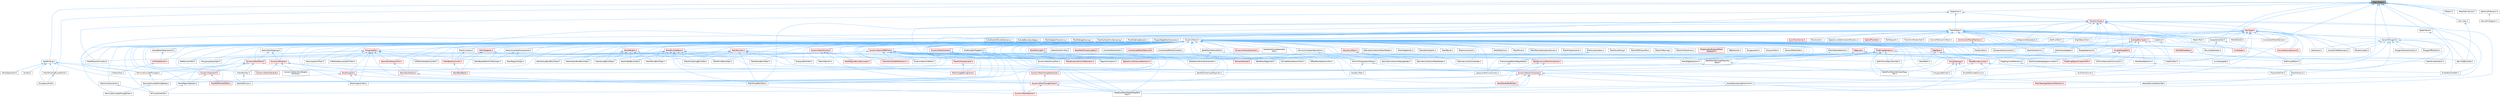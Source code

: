 digraph "MatrixTypes.h"
{
 // INTERACTIVE_SVG=YES
 // LATEX_PDF_SIZE
  bgcolor="transparent";
  edge [fontname=Helvetica,fontsize=10,labelfontname=Helvetica,labelfontsize=10];
  node [fontname=Helvetica,fontsize=10,shape=box,height=0.2,width=0.4];
  Node1 [id="Node000001",label="MatrixTypes.h",height=0.2,width=0.4,color="gray40", fillcolor="grey60", style="filled", fontcolor="black",tooltip=" "];
  Node1 -> Node2 [id="edge1_Node000001_Node000002",dir="back",color="steelblue1",style="solid",tooltip=" "];
  Node2 [id="Node000002",label="FastWinding.h",height=0.2,width=0.4,color="grey40", fillcolor="white", style="filled",URL="$d0/df7/FastWinding_8h.html",tooltip=" "];
  Node2 -> Node3 [id="edge2_Node000002_Node000003",dir="back",color="steelblue1",style="solid",tooltip=" "];
  Node3 [id="Node000003",label="MeshBoolean.h",height=0.2,width=0.4,color="grey40", fillcolor="white", style="filled",URL="$dc/d24/MeshBoolean_8h.html",tooltip=" "];
  Node3 -> Node4 [id="edge3_Node000003_Node000004",dir="back",color="steelblue1",style="solid",tooltip=" "];
  Node4 [id="Node000004",label="MeshSelfUnion.h",height=0.2,width=0.4,color="grey40", fillcolor="white", style="filled",URL="$d0/d5f/MeshSelfUnion_8h.html",tooltip=" "];
  Node2 -> Node4 [id="edge4_Node000002_Node000004",dir="back",color="steelblue1",style="solid",tooltip=" "];
  Node2 -> Node5 [id="edge5_Node000002_Node000005",dir="back",color="steelblue1",style="solid",tooltip=" "];
  Node5 [id="Node000005",label="MeshSpatialSort.h",height=0.2,width=0.4,color="grey40", fillcolor="white", style="filled",URL="$d5/d25/MeshSpatialSort_8h.html",tooltip=" "];
  Node2 -> Node6 [id="edge6_Node000002_Node000006",dir="back",color="steelblue1",style="solid",tooltip=" "];
  Node6 [id="Node000006",label="MeshWindingNumberGrid.h",height=0.2,width=0.4,color="grey40", fillcolor="white", style="filled",URL="$de/df0/MeshWindingNumberGrid_8h.html",tooltip=" "];
  Node6 -> Node7 [id="edge7_Node000006_Node000007",dir="back",color="steelblue1",style="solid",tooltip=" "];
  Node7 [id="Node000007",label="OccupancyGrid3.h",height=0.2,width=0.4,color="grey40", fillcolor="white", style="filled",URL="$d5/d63/OccupancyGrid3_8h.html",tooltip=" "];
  Node2 -> Node7 [id="edge8_Node000002_Node000007",dir="back",color="steelblue1",style="solid",tooltip=" "];
  Node2 -> Node8 [id="edge9_Node000002_Node000008",dir="back",color="steelblue1",style="solid",tooltip=" "];
  Node8 [id="Node000008",label="RemoveOccludedTriangles.h",height=0.2,width=0.4,color="grey40", fillcolor="white", style="filled",URL="$dc/d7b/RemoveOccludedTriangles_8h.html",tooltip=" "];
  Node8 -> Node9 [id="edge10_Node000008_Node000009",dir="back",color="steelblue1",style="solid",tooltip=" "];
  Node9 [id="Node000009",label="RemoveOccludedTrianglesOp.h",height=0.2,width=0.4,color="grey40", fillcolor="white", style="filled",URL="$d2/d39/RemoveOccludedTrianglesOp_8h.html",tooltip=" "];
  Node9 -> Node10 [id="edge11_Node000009_Node000010",dir="back",color="steelblue1",style="solid",tooltip=" "];
  Node10 [id="Node000010",label="RemoveOccludedTrianglesTool.h",height=0.2,width=0.4,color="grey40", fillcolor="white", style="filled",URL="$d9/da1/RemoveOccludedTrianglesTool_8h.html",tooltip=" "];
  Node2 -> Node11 [id="edge12_Node000002_Node000011",dir="back",color="steelblue1",style="solid",tooltip=" "];
  Node11 [id="Node000011",label="Solidify.h",height=0.2,width=0.4,color="grey40", fillcolor="white", style="filled",URL="$d0/ded/Solidify_8h.html",tooltip=" "];
  Node1 -> Node12 [id="edge13_Node000001_Node000012",dir="back",color="steelblue1",style="solid",tooltip=" "];
  Node12 [id="Node000012",label="GeneralPolygon2.h",height=0.2,width=0.4,color="grey40", fillcolor="white", style="filled",URL="$d2/d10/GeneralPolygon2_8h.html",tooltip=" "];
  Node12 -> Node13 [id="edge14_Node000012_Node000013",dir="back",color="steelblue1",style="solid",tooltip=" "];
  Node13 [id="Node000013",label="ConstrainedDelaunay2.h",height=0.2,width=0.4,color="grey40", fillcolor="white", style="filled",URL="$de/dbf/ConstrainedDelaunay2_8h.html",tooltip=" "];
  Node12 -> Node14 [id="edge15_Node000012_Node000014",dir="back",color="steelblue1",style="solid",tooltip=" "];
  Node14 [id="Node000014",label="Delaunay2.h",height=0.2,width=0.4,color="grey40", fillcolor="white", style="filled",URL="$d2/d4c/Delaunay2_8h.html",tooltip=" "];
  Node12 -> Node15 [id="edge16_Node000012_Node000015",dir="back",color="steelblue1",style="solid",tooltip=" "];
  Node15 [id="Node000015",label="EmbedSurfacePath.h",height=0.2,width=0.4,color="grey40", fillcolor="white", style="filled",URL="$d6/da4/EmbedSurfacePath_8h.html",tooltip=" "];
  Node12 -> Node16 [id="edge17_Node000012_Node000016",dir="back",color="steelblue1",style="solid",tooltip=" "];
  Node16 [id="Node000016",label="MeshPlaneCut.h",height=0.2,width=0.4,color="grey40", fillcolor="white", style="filled",URL="$d1/d3d/MeshPlaneCut_8h.html",tooltip=" "];
  Node16 -> Node17 [id="edge18_Node000016_Node000017",dir="back",color="steelblue1",style="solid",tooltip=" "];
  Node17 [id="Node000017",label="GenerateCrossSectionOp.h",height=0.2,width=0.4,color="grey40", fillcolor="white", style="filled",URL="$d2/d21/GenerateCrossSectionOp_8h.html",tooltip=" "];
  Node12 -> Node18 [id="edge19_Node000012_Node000018",dir="back",color="steelblue1",style="solid",tooltip=" "];
  Node18 [id="Node000018",label="PlanarComplex.h",height=0.2,width=0.4,color="grey40", fillcolor="white", style="filled",URL="$dc/dcc/PlanarComplex_8h.html",tooltip=" "];
  Node12 -> Node19 [id="edge20_Node000012_Node000019",dir="back",color="steelblue1",style="solid",tooltip=" "];
  Node19 [id="Node000019",label="PlanarHoleFiller.h",height=0.2,width=0.4,color="grey40", fillcolor="white", style="filled",URL="$df/d0f/PlanarHoleFiller_8h.html",tooltip=" "];
  Node12 -> Node20 [id="edge21_Node000012_Node000020",dir="back",color="steelblue1",style="solid",tooltip=" "];
  Node20 [id="Node000020",label="PolygonIntersectionUtils.h",height=0.2,width=0.4,color="grey40", fillcolor="white", style="filled",URL="$d6/d8c/PolygonIntersectionUtils_8h.html",tooltip=" "];
  Node12 -> Node21 [id="edge22_Node000012_Node000021",dir="back",color="steelblue1",style="solid",tooltip=" "];
  Node21 [id="Node000021",label="PolygonOffsetUtils.h",height=0.2,width=0.4,color="grey40", fillcolor="white", style="filled",URL="$d6/dd5/PolygonOffsetUtils_8h.html",tooltip=" "];
  Node12 -> Node22 [id="edge23_Node000012_Node000022",dir="back",color="steelblue1",style="solid",tooltip=" "];
  Node22 [id="Node000022",label="PolygroupRemesh.h",height=0.2,width=0.4,color="grey40", fillcolor="white", style="filled",URL="$d7/df6/PolygroupRemesh_8h.html",tooltip=" "];
  Node1 -> Node23 [id="edge24_Node000001_Node000023",dir="back",color="steelblue1",style="solid",tooltip=" "];
  Node23 [id="Node000023",label="IncrementalMeshDijkstra.h",height=0.2,width=0.4,color="grey40", fillcolor="white", style="filled",URL="$d0/dac/IncrementalMeshDijkstra_8h.html",tooltip=" "];
  Node1 -> Node24 [id="edge25_Node000001_Node000024",dir="back",color="steelblue1",style="solid",tooltip=" "];
  Node24 [id="Node000024",label="KMeans.h",height=0.2,width=0.4,color="grey40", fillcolor="white", style="filled",URL="$df/d83/KMeans_8h.html",tooltip=" "];
  Node1 -> Node25 [id="edge26_Node000001_Node000025",dir="back",color="steelblue1",style="solid",tooltip=" "];
  Node25 [id="Node000025",label="KelvinletBrushOp.h",height=0.2,width=0.4,color="grey40", fillcolor="white", style="filled",URL="$d9/d5c/KelvinletBrushOp_8h.html",tooltip=" "];
  Node1 -> Node26 [id="edge27_Node000001_Node000026",dir="back",color="steelblue1",style="solid",tooltip=" "];
  Node26 [id="Node000026",label="Kelvinlets.h",height=0.2,width=0.4,color="grey40", fillcolor="white", style="filled",URL="$d2/d01/Kelvinlets_8h.html",tooltip=" "];
  Node26 -> Node25 [id="edge28_Node000026_Node000025",dir="back",color="steelblue1",style="solid",tooltip=" "];
  Node1 -> Node27 [id="edge29_Node000001_Node000027",dir="back",color="steelblue1",style="solid",tooltip=" "];
  Node27 [id="Node000027",label="MeshDerivatives.h",height=0.2,width=0.4,color="grey40", fillcolor="white", style="filled",URL="$d5/dfc/MeshDerivatives_8h.html",tooltip=" "];
  Node1 -> Node28 [id="edge30_Node000001_Node000028",dir="back",color="steelblue1",style="solid",tooltip=" "];
  Node28 [id="Node000028",label="MeshDijkstra.h",height=0.2,width=0.4,color="grey40", fillcolor="white", style="filled",URL="$db/d24/MeshDijkstra_8h.html",tooltip=" "];
  Node1 -> Node29 [id="edge31_Node000001_Node000029",dir="back",color="steelblue1",style="solid",tooltip=" "];
  Node29 [id="Node000029",label="MeshLocalParam.h",height=0.2,width=0.4,color="grey40", fillcolor="white", style="filled",URL="$dd/d00/MeshLocalParam_8h.html",tooltip=" "];
  Node1 -> Node6 [id="edge32_Node000001_Node000006",dir="back",color="steelblue1",style="solid",tooltip=" "];
  Node1 -> Node30 [id="edge33_Node000001_Node000030",dir="back",color="steelblue1",style="solid",tooltip=" "];
  Node30 [id="Node000030",label="QuadricError.h",height=0.2,width=0.4,color="grey40", fillcolor="white", style="filled",URL="$d4/db4/QuadricError_8h.html",tooltip=" "];
  Node30 -> Node31 [id="edge34_Node000030_Node000031",dir="back",color="steelblue1",style="solid",tooltip=" "];
  Node31 [id="Node000031",label="MeshSimplification.h",height=0.2,width=0.4,color="grey40", fillcolor="white", style="filled",URL="$d7/de9/MeshSimplification_8h.html",tooltip=" "];
  Node1 -> Node32 [id="edge35_Node000001_Node000032",dir="back",color="steelblue1",style="solid",tooltip=" "];
  Node32 [id="Node000032",label="Quaternion.h",height=0.2,width=0.4,color="grey40", fillcolor="white", style="filled",URL="$d1/d4a/Quaternion_8h.html",tooltip=" "];
  Node32 -> Node33 [id="edge36_Node000032_Node000033",dir="back",color="steelblue1",style="solid",tooltip=" "];
  Node33 [id="Node000033",label="DynamicMesh3.h",height=0.2,width=0.4,color="grey40", fillcolor="white", style="filled",URL="$d5/d34/DynamicMesh3_8h.html",tooltip=" "];
  Node33 -> Node34 [id="edge37_Node000033_Node000034",dir="back",color="steelblue1",style="solid",tooltip=" "];
  Node34 [id="Node000034",label="BakeMeshAttributeMapsTool.h",height=0.2,width=0.4,color="grey40", fillcolor="white", style="filled",URL="$d8/d14/BakeMeshAttributeMapsTool_8h.html",tooltip=" "];
  Node33 -> Node35 [id="edge38_Node000033_Node000035",dir="back",color="steelblue1",style="solid",tooltip=" "];
  Node35 [id="Node000035",label="BakeMeshAttributeMapsTool\lBase.h",height=0.2,width=0.4,color="grey40", fillcolor="white", style="filled",URL="$dc/d68/BakeMeshAttributeMapsToolBase_8h.html",tooltip=" "];
  Node35 -> Node34 [id="edge39_Node000035_Node000034",dir="back",color="steelblue1",style="solid",tooltip=" "];
  Node35 -> Node36 [id="edge40_Node000035_Node000036",dir="back",color="steelblue1",style="solid",tooltip=" "];
  Node36 [id="Node000036",label="BakeMultiMeshAttributeMaps\lTool.h",height=0.2,width=0.4,color="grey40", fillcolor="white", style="filled",URL="$d7/d65/BakeMultiMeshAttributeMapsTool_8h.html",tooltip=" "];
  Node33 -> Node37 [id="edge41_Node000033_Node000037",dir="back",color="steelblue1",style="solid",tooltip=" "];
  Node37 [id="Node000037",label="BakeMeshAttributeTool.h",height=0.2,width=0.4,color="grey40", fillcolor="white", style="filled",URL="$d0/d82/BakeMeshAttributeTool_8h.html",tooltip=" "];
  Node37 -> Node35 [id="edge42_Node000037_Node000035",dir="back",color="steelblue1",style="solid",tooltip=" "];
  Node37 -> Node38 [id="edge43_Node000037_Node000038",dir="back",color="steelblue1",style="solid",tooltip=" "];
  Node38 [id="Node000038",label="BakeMeshAttributeVertexTool.h",height=0.2,width=0.4,color="grey40", fillcolor="white", style="filled",URL="$d6/d76/BakeMeshAttributeVertexTool_8h.html",tooltip=" "];
  Node33 -> Node38 [id="edge44_Node000033_Node000038",dir="back",color="steelblue1",style="solid",tooltip=" "];
  Node33 -> Node36 [id="edge45_Node000033_Node000036",dir="back",color="steelblue1",style="solid",tooltip=" "];
  Node33 -> Node39 [id="edge46_Node000033_Node000039",dir="back",color="steelblue1",style="solid",tooltip=" "];
  Node39 [id="Node000039",label="BakeTransformTool.h",height=0.2,width=0.4,color="grey40", fillcolor="white", style="filled",URL="$dc/d39/BakeTransformTool_8h.html",tooltip=" "];
  Node33 -> Node40 [id="edge47_Node000033_Node000040",dir="back",color="steelblue1",style="solid",tooltip=" "];
  Node40 [id="Node000040",label="BaseDynamicMeshComponent.h",height=0.2,width=0.4,color="red", fillcolor="#FFF0F0", style="filled",URL="$d3/df4/BaseDynamicMeshComponent_8h.html",tooltip=" "];
  Node40 -> Node42 [id="edge48_Node000040_Node000042",dir="back",color="steelblue1",style="solid",tooltip=" "];
  Node42 [id="Node000042",label="DynamicMeshComponent.h",height=0.2,width=0.4,color="red", fillcolor="#FFF0F0", style="filled",URL="$d8/d66/DynamicMeshComponent_8h.html",tooltip=" "];
  Node42 -> Node43 [id="edge49_Node000042_Node000043",dir="back",color="steelblue1",style="solid",tooltip=" "];
  Node43 [id="Node000043",label="DataflowEditorWeightMapPaint\lTool.h",height=0.2,width=0.4,color="grey40", fillcolor="white", style="filled",URL="$db/d46/DataflowEditorWeightMapPaintTool_8h.html",tooltip=" "];
  Node42 -> Node50 [id="edge50_Node000042_Node000050",dir="back",color="steelblue1",style="solid",tooltip=" "];
  Node50 [id="Node000050",label="DynamicMeshSelector.h",height=0.2,width=0.4,color="red", fillcolor="#FFF0F0", style="filled",URL="$dc/d01/DynamicMeshSelector_8h.html",tooltip=" "];
  Node42 -> Node53 [id="edge51_Node000042_Node000053",dir="back",color="steelblue1",style="solid",tooltip=" "];
  Node53 [id="Node000053",label="MeshGroupPaintTool.h",height=0.2,width=0.4,color="grey40", fillcolor="white", style="filled",URL="$dd/d04/MeshGroupPaintTool_8h.html",tooltip=" "];
  Node42 -> Node54 [id="edge52_Node000042_Node000054",dir="back",color="steelblue1",style="solid",tooltip=" "];
  Node54 [id="Node000054",label="MeshRenderBufferSet.h",height=0.2,width=0.4,color="red", fillcolor="#FFF0F0", style="filled",URL="$de/dc2/MeshRenderBufferSet_8h.html",tooltip=" "];
  Node42 -> Node56 [id="edge53_Node000042_Node000056",dir="back",color="steelblue1",style="solid",tooltip=" "];
  Node56 [id="Node000056",label="MeshTopologySelectionMechanic.h",height=0.2,width=0.4,color="red", fillcolor="#FFF0F0", style="filled",URL="$d5/d15/MeshTopologySelectionMechanic_8h.html",tooltip=" "];
  Node42 -> Node106 [id="edge54_Node000042_Node000106",dir="back",color="steelblue1",style="solid",tooltip=" "];
  Node106 [id="Node000106",label="SceneGeometrySpatialCache.h",height=0.2,width=0.4,color="grey40", fillcolor="white", style="filled",URL="$d6/d6f/SceneGeometrySpatialCache_8h.html",tooltip=" "];
  Node40 -> Node54 [id="edge55_Node000040_Node000054",dir="back",color="steelblue1",style="solid",tooltip=" "];
  Node33 -> Node80 [id="edge56_Node000033_Node000080",dir="back",color="steelblue1",style="solid",tooltip=" "];
  Node80 [id="Node000080",label="BaseMeshProcessingTool.h",height=0.2,width=0.4,color="red", fillcolor="#FFF0F0", style="filled",URL="$d4/d77/BaseMeshProcessingTool_8h.html",tooltip=" "];
  Node33 -> Node123 [id="edge57_Node000033_Node000123",dir="back",color="steelblue1",style="solid",tooltip=" "];
  Node123 [id="Node000123",label="CollectSurfacePathMechanic.h",height=0.2,width=0.4,color="red", fillcolor="#FFF0F0", style="filled",URL="$d5/dd0/CollectSurfacePathMechanic_8h.html",tooltip=" "];
  Node33 -> Node124 [id="edge58_Node000033_Node000124",dir="back",color="steelblue1",style="solid",tooltip=" "];
  Node124 [id="Node000124",label="CollisionGeometryConversion.h",height=0.2,width=0.4,color="grey40", fillcolor="white", style="filled",URL="$df/d0d/CollisionGeometryConversion_8h.html",tooltip=" "];
  Node33 -> Node74 [id="edge59_Node000033_Node000074",dir="back",color="steelblue1",style="solid",tooltip=" "];
  Node74 [id="Node000074",label="CombineMeshesTool.h",height=0.2,width=0.4,color="grey40", fillcolor="white", style="filled",URL="$dd/da3/CombineMeshesTool_8h.html",tooltip=" "];
  Node33 -> Node125 [id="edge60_Node000033_Node000125",dir="back",color="steelblue1",style="solid",tooltip=" "];
  Node125 [id="Node000125",label="ComponentCollisionUtil.h",height=0.2,width=0.4,color="grey40", fillcolor="white", style="filled",URL="$d9/d1c/ComponentCollisionUtil_8h.html",tooltip=" "];
  Node33 -> Node126 [id="edge61_Node000033_Node000126",dir="back",color="steelblue1",style="solid",tooltip=" "];
  Node126 [id="Node000126",label="ConstrainedMeshDeformer.h",height=0.2,width=0.4,color="red", fillcolor="#FFF0F0", style="filled",URL="$df/ddf/ConstrainedMeshDeformer_8h.html",tooltip=" "];
  Node33 -> Node129 [id="edge62_Node000033_Node000129",dir="back",color="steelblue1",style="solid",tooltip=" "];
  Node129 [id="Node000129",label="ConstrainedMeshSmoother.h",height=0.2,width=0.4,color="grey40", fillcolor="white", style="filled",URL="$d7/d9e/ConstrainedMeshSmoother_8h.html",tooltip=" "];
  Node33 -> Node130 [id="edge63_Node000033_Node000130",dir="back",color="steelblue1",style="solid",tooltip=" "];
  Node130 [id="Node000130",label="ConvexDecomposition3.h",height=0.2,width=0.4,color="red", fillcolor="#FFF0F0", style="filled",URL="$d4/d2b/ConvexDecomposition3_8h.html",tooltip=" "];
  Node33 -> Node83 [id="edge64_Node000033_Node000083",dir="back",color="steelblue1",style="solid",tooltip=" "];
  Node83 [id="Node000083",label="DisplaceMeshTool.h",height=0.2,width=0.4,color="grey40", fillcolor="white", style="filled",URL="$da/d28/DisplaceMeshTool_8h.html",tooltip=" "];
  Node33 -> Node133 [id="edge65_Node000033_Node000133",dir="back",color="steelblue1",style="solid",tooltip=" "];
  Node133 [id="Node000133",label="DynamicAttribute.h",height=0.2,width=0.4,color="red", fillcolor="#FFF0F0", style="filled",URL="$d8/db1/DynamicAttribute_8h.html",tooltip=" "];
  Node133 -> Node136 [id="edge66_Node000133_Node000136",dir="back",color="steelblue1",style="solid",tooltip=" "];
  Node136 [id="Node000136",label="DynamicMeshChangeTracker.h",height=0.2,width=0.4,color="red", fillcolor="#FFF0F0", style="filled",URL="$dd/df0/DynamicMeshChangeTracker_8h.html",tooltip=" "];
  Node136 -> Node43 [id="edge67_Node000136_Node000043",dir="back",color="steelblue1",style="solid",tooltip=" "];
  Node136 -> Node50 [id="edge68_Node000136_Node000050",dir="back",color="steelblue1",style="solid",tooltip=" "];
  Node133 -> Node233 [id="edge69_Node000133_Node000233",dir="back",color="steelblue1",style="solid",tooltip=" "];
  Node233 [id="Node000233",label="DynamicMeshTriangleAttribute.h",height=0.2,width=0.4,color="red", fillcolor="#FFF0F0", style="filled",URL="$d0/d85/DynamicMeshTriangleAttribute_8h.html",tooltip=" "];
  Node233 -> Node136 [id="edge70_Node000233_Node000136",dir="back",color="steelblue1",style="solid",tooltip=" "];
  Node133 -> Node236 [id="edge71_Node000133_Node000236",dir="back",color="steelblue1",style="solid",tooltip=" "];
  Node236 [id="Node000236",label="DynamicVertexAttribute.h",height=0.2,width=0.4,color="red", fillcolor="#FFF0F0", style="filled",URL="$d4/de7/DynamicVertexAttribute_8h.html",tooltip=" "];
  Node133 -> Node237 [id="edge72_Node000133_Node000237",dir="back",color="steelblue1",style="solid",tooltip=" "];
  Node237 [id="Node000237",label="DynamicVertexSkinWeights\lAttribute.h",height=0.2,width=0.4,color="grey40", fillcolor="white", style="filled",URL="$db/d5b/DynamicVertexSkinWeightsAttribute_8h.html",tooltip=" "];
  Node33 -> Node238 [id="edge73_Node000033_Node000238",dir="back",color="steelblue1",style="solid",tooltip=" "];
  Node238 [id="Node000238",label="DynamicMeshAABBTree3.h",height=0.2,width=0.4,color="red", fillcolor="#FFF0F0", style="filled",URL="$d5/d0d/DynamicMeshAABBTree3_8h.html",tooltip=" "];
  Node238 -> Node34 [id="edge74_Node000238_Node000034",dir="back",color="steelblue1",style="solid",tooltip=" "];
  Node238 -> Node38 [id="edge75_Node000238_Node000038",dir="back",color="steelblue1",style="solid",tooltip=" "];
  Node238 -> Node123 [id="edge76_Node000238_Node000123",dir="back",color="steelblue1",style="solid",tooltip=" "];
  Node238 -> Node239 [id="edge77_Node000238_Node000239",dir="back",color="steelblue1",style="solid",tooltip=" "];
  Node239 [id="Node000239",label="CubeGridTool.h",height=0.2,width=0.4,color="grey40", fillcolor="white", style="filled",URL="$d3/d38/CubeGridTool_8h.html",tooltip=" "];
  Node238 -> Node43 [id="edge78_Node000238_Node000043",dir="back",color="steelblue1",style="solid",tooltip=" "];
  Node238 -> Node241 [id="edge79_Node000238_Node000241",dir="back",color="steelblue1",style="solid",tooltip=" "];
  Node241 [id="Node000241",label="DragAlignmentMechanic.h",height=0.2,width=0.4,color="grey40", fillcolor="white", style="filled",URL="$d1/d74/DragAlignmentMechanic_8h.html",tooltip=" "];
  Node241 -> Node242 [id="edge80_Node000241_Node000242",dir="back",color="steelblue1",style="solid",tooltip=" "];
  Node242 [id="Node000242",label="MultiTransformer.h",height=0.2,width=0.4,color="grey40", fillcolor="white", style="filled",URL="$d1/d6f/MultiTransformer_8h.html",tooltip=" "];
  Node238 -> Node108 [id="edge81_Node000238_Node000108",dir="back",color="steelblue1",style="solid",tooltip=" "];
  Node108 [id="Node000108",label="DynamicMeshSculptTool.h",height=0.2,width=0.4,color="grey40", fillcolor="white", style="filled",URL="$d6/d16/DynamicMeshSculptTool_8h.html",tooltip=" "];
  Node238 -> Node50 [id="edge82_Node000238_Node000050",dir="back",color="steelblue1",style="solid",tooltip=" "];
  Node238 -> Node159 [id="edge83_Node000238_Node000159",dir="back",color="steelblue1",style="solid",tooltip=" "];
  Node159 [id="Node000159",label="DynamicMeshUVEditor.h",height=0.2,width=0.4,color="grey40", fillcolor="white", style="filled",URL="$d9/d1e/DynamicMeshUVEditor_8h.html",tooltip=" "];
  Node238 -> Node171 [id="edge84_Node000238_Node000171",dir="back",color="steelblue1",style="solid",tooltip=" "];
  Node171 [id="Node000171",label="MeshBakerCommon.h",height=0.2,width=0.4,color="red", fillcolor="#FFF0F0", style="filled",URL="$d9/d92/MeshBakerCommon_8h.html",tooltip=" "];
  Node171 -> Node172 [id="edge85_Node000171_Node000172",dir="back",color="steelblue1",style="solid",tooltip=" "];
  Node172 [id="Node000172",label="MeshBaseBaker.h",height=0.2,width=0.4,color="red", fillcolor="#FFF0F0", style="filled",URL="$d7/ddc/MeshBaseBaker_8h.html",tooltip=" "];
  Node238 -> Node172 [id="edge86_Node000238_Node000172",dir="back",color="steelblue1",style="solid",tooltip=" "];
  Node238 -> Node3 [id="edge87_Node000238_Node000003",dir="back",color="steelblue1",style="solid",tooltip=" "];
  Node238 -> Node53 [id="edge88_Node000238_Node000053",dir="back",color="steelblue1",style="solid",tooltip=" "];
  Node238 -> Node184 [id="edge89_Node000238_Node000184",dir="back",color="steelblue1",style="solid",tooltip=" "];
  Node184 [id="Node000184",label="MeshImageBakingCache.h",height=0.2,width=0.4,color="red", fillcolor="#FFF0F0", style="filled",URL="$dd/d09/MeshImageBakingCache_8h.html",tooltip=" "];
  Node238 -> Node66 [id="edge90_Node000238_Node000066",dir="back",color="steelblue1",style="solid",tooltip=" "];
  Node66 [id="Node000066",label="MeshInspectorTool.h",height=0.2,width=0.4,color="grey40", fillcolor="white", style="filled",URL="$de/da1/MeshInspectorTool_8h.html",tooltip=" "];
  Node238 -> Node245 [id="edge91_Node000238_Node000245",dir="back",color="steelblue1",style="solid",tooltip=" "];
  Node245 [id="Node000245",label="MeshPlanarSymmetry.h",height=0.2,width=0.4,color="grey40", fillcolor="white", style="filled",URL="$d7/d1d/MeshPlanarSymmetry_8h.html",tooltip=" "];
  Node238 -> Node4 [id="edge92_Node000238_Node000004",dir="back",color="steelblue1",style="solid",tooltip=" "];
  Node238 -> Node199 [id="edge93_Node000238_Node000199",dir="back",color="steelblue1",style="solid",tooltip=" "];
  Node199 [id="Node000199",label="MeshSurfaceSampler.h",height=0.2,width=0.4,color="red", fillcolor="#FFF0F0", style="filled",URL="$de/d0c/MeshSurfaceSampler_8h.html",tooltip=" "];
  Node199 -> Node184 [id="edge94_Node000199_Node000184",dir="back",color="steelblue1",style="solid",tooltip=" "];
  Node238 -> Node246 [id="edge95_Node000238_Node000246",dir="back",color="steelblue1",style="solid",tooltip=" "];
  Node246 [id="Node000246",label="PlaneDistanceFromHitMechanic.h",height=0.2,width=0.4,color="red", fillcolor="#FFF0F0", style="filled",URL="$dc/dea/PlaneDistanceFromHitMechanic_8h.html",tooltip=" "];
  Node238 -> Node100 [id="edge96_Node000238_Node000100",dir="back",color="steelblue1",style="solid",tooltip=" "];
  Node100 [id="Node000100",label="PolyEditPreviewMesh.h",height=0.2,width=0.4,color="red", fillcolor="#FFF0F0", style="filled",URL="$d2/de8/PolyEditPreviewMesh_8h.html",tooltip=" "];
  Node238 -> Node252 [id="edge97_Node000238_Node000252",dir="back",color="steelblue1",style="solid",tooltip=" "];
  Node252 [id="Node000252",label="RemeshMeshOp.h",height=0.2,width=0.4,color="red", fillcolor="#FFF0F0", style="filled",URL="$d5/d2c/RemeshMeshOp_8h.html",tooltip=" "];
  Node238 -> Node9 [id="edge98_Node000238_Node000009",dir="back",color="steelblue1",style="solid",tooltip=" "];
  Node238 -> Node253 [id="edge99_Node000238_Node000253",dir="back",color="steelblue1",style="solid",tooltip=" "];
  Node253 [id="Node000253",label="RepairOrientation.h",height=0.2,width=0.4,color="grey40", fillcolor="white", style="filled",URL="$dc/d47/RepairOrientation_8h.html",tooltip=" "];
  Node238 -> Node106 [id="edge100_Node000238_Node000106",dir="back",color="steelblue1",style="solid",tooltip=" "];
  Node238 -> Node254 [id="edge101_Node000238_Node000254",dir="back",color="steelblue1",style="solid",tooltip=" "];
  Node254 [id="Node000254",label="SpatialCurveDistanceMechanic.h",height=0.2,width=0.4,color="red", fillcolor="#FFF0F0", style="filled",URL="$d3/d29/SpatialCurveDistanceMechanic_8h.html",tooltip=" "];
  Node238 -> Node104 [id="edge102_Node000238_Node000104",dir="back",color="steelblue1",style="solid",tooltip=" "];
  Node104 [id="Node000104",label="UVEditorTexelDensityTool.h",height=0.2,width=0.4,color="grey40", fillcolor="white", style="filled",URL="$d0/d8b/UVEditorTexelDensityTool_8h.html",tooltip=" "];
  Node238 -> Node99 [id="edge103_Node000238_Node000099",dir="back",color="steelblue1",style="solid",tooltip=" "];
  Node99 [id="Node000099",label="WeldMeshEdgesTool.h",height=0.2,width=0.4,color="grey40", fillcolor="white", style="filled",URL="$d5/d6e/WeldMeshEdgesTool_8h.html",tooltip=" "];
  Node33 -> Node136 [id="edge104_Node000033_Node000136",dir="back",color="steelblue1",style="solid",tooltip=" "];
  Node33 -> Node150 [id="edge105_Node000033_Node000150",dir="back",color="steelblue1",style="solid",tooltip=" "];
  Node150 [id="Node000150",label="DynamicMeshEditor.h",height=0.2,width=0.4,color="red", fillcolor="#FFF0F0", style="filled",URL="$d2/db3/DynamicMeshEditor_8h.html",tooltip=" "];
  Node150 -> Node151 [id="edge106_Node000150_Node000151",dir="back",color="steelblue1",style="solid",tooltip=" "];
  Node151 [id="Node000151",label="DynamicSubmesh3.h",height=0.2,width=0.4,color="red", fillcolor="#FFF0F0", style="filled",URL="$df/d5e/DynamicSubmesh3_8h.html",tooltip=" "];
  Node151 -> Node152 [id="edge107_Node000151_Node000152",dir="back",color="steelblue1",style="solid",tooltip=" "];
  Node152 [id="Node000152",label="MeshRegionOperator.h",height=0.2,width=0.4,color="grey40", fillcolor="white", style="filled",URL="$db/d2c/MeshRegionOperator_8h.html",tooltip=" "];
  Node152 -> Node153 [id="edge108_Node000152_Node000153",dir="back",color="steelblue1",style="solid",tooltip=" "];
  Node153 [id="Node000153",label="MinimalHoleFiller.h",height=0.2,width=0.4,color="grey40", fillcolor="white", style="filled",URL="$dc/d8e/MinimalHoleFiller_8h.html",tooltip=" "];
  Node151 -> Node100 [id="edge109_Node000151_Node000100",dir="back",color="steelblue1",style="solid",tooltip=" "];
  Node150 -> Node157 [id="edge110_Node000150_Node000157",dir="back",color="steelblue1",style="solid",tooltip=" "];
  Node157 [id="Node000157",label="FaceGroupUtil.h",height=0.2,width=0.4,color="red", fillcolor="#FFF0F0", style="filled",URL="$d6/d29/FaceGroupUtil_8h.html",tooltip=" "];
  Node157 -> Node53 [id="edge111_Node000157_Node000053",dir="back",color="steelblue1",style="solid",tooltip=" "];
  Node157 -> Node66 [id="edge112_Node000157_Node000066",dir="back",color="steelblue1",style="solid",tooltip=" "];
  Node157 -> Node152 [id="edge113_Node000157_Node000152",dir="back",color="steelblue1",style="solid",tooltip=" "];
  Node150 -> Node3 [id="edge114_Node000150_Node000003",dir="back",color="steelblue1",style="solid",tooltip=" "];
  Node150 -> Node4 [id="edge115_Node000150_Node000004",dir="back",color="steelblue1",style="solid",tooltip=" "];
  Node150 -> Node8 [id="edge116_Node000150_Node000008",dir="back",color="steelblue1",style="solid",tooltip=" "];
  Node33 -> Node255 [id="edge117_Node000033_Node000255",dir="back",color="steelblue1",style="solid",tooltip=" "];
  Node255 [id="Node000255",label="DynamicMeshOctree3.h",height=0.2,width=0.4,color="red", fillcolor="#FFF0F0", style="filled",URL="$d8/d9f/DynamicMeshOctree3_8h.html",tooltip=" "];
  Node255 -> Node43 [id="edge118_Node000255_Node000043",dir="back",color="steelblue1",style="solid",tooltip=" "];
  Node255 -> Node108 [id="edge119_Node000255_Node000108",dir="back",color="steelblue1",style="solid",tooltip=" "];
  Node255 -> Node53 [id="edge120_Node000255_Node000053",dir="back",color="steelblue1",style="solid",tooltip=" "];
  Node33 -> Node256 [id="edge121_Node000033_Node000256",dir="back",color="steelblue1",style="solid",tooltip=" "];
  Node256 [id="Node000256",label="DynamicMeshOverlay.h",height=0.2,width=0.4,color="red", fillcolor="#FFF0F0", style="filled",URL="$de/d26/DynamicMeshOverlay_8h.html",tooltip=" "];
  Node256 -> Node136 [id="edge122_Node000256_Node000136",dir="back",color="steelblue1",style="solid",tooltip=" "];
  Node256 -> Node257 [id="edge123_Node000256_Node000257",dir="back",color="steelblue1",style="solid",tooltip=" "];
  Node257 [id="Node000257",label="MeshIndexUtil.h",height=0.2,width=0.4,color="grey40", fillcolor="white", style="filled",URL="$db/d70/MeshIndexUtil_8h.html",tooltip=" "];
  Node256 -> Node258 [id="edge124_Node000256_Node000258",dir="back",color="steelblue1",style="solid",tooltip=" "];
  Node258 [id="Node000258",label="MeshRegionBoundaryLoops.h",height=0.2,width=0.4,color="red", fillcolor="#FFF0F0", style="filled",URL="$d0/d20/MeshRegionBoundaryLoops_8h.html",tooltip=" "];
  Node33 -> Node233 [id="edge125_Node000033_Node000233",dir="back",color="steelblue1",style="solid",tooltip=" "];
  Node33 -> Node159 [id="edge126_Node000033_Node000159",dir="back",color="steelblue1",style="solid",tooltip=" "];
  Node33 -> Node151 [id="edge127_Node000033_Node000151",dir="back",color="steelblue1",style="solid",tooltip=" "];
  Node33 -> Node236 [id="edge128_Node000033_Node000236",dir="back",color="steelblue1",style="solid",tooltip=" "];
  Node33 -> Node237 [id="edge129_Node000033_Node000237",dir="back",color="steelblue1",style="solid",tooltip=" "];
  Node33 -> Node262 [id="edge130_Node000033_Node000262",dir="back",color="steelblue1",style="solid",tooltip=" "];
  Node262 [id="Node000262",label="DynamicVerticesOctree3.h",height=0.2,width=0.4,color="red", fillcolor="#FFF0F0", style="filled",URL="$df/d7e/DynamicVerticesOctree3_8h.html",tooltip=" "];
  Node33 -> Node263 [id="edge131_Node000033_Node000263",dir="back",color="steelblue1",style="solid",tooltip=" "];
  Node263 [id="Node000263",label="EdgeLoop.h",height=0.2,width=0.4,color="red", fillcolor="#FFF0F0", style="filled",URL="$d7/df0/EdgeLoop_8h.html",tooltip=" "];
  Node263 -> Node150 [id="edge132_Node000263_Node000150",dir="back",color="steelblue1",style="solid",tooltip=" "];
  Node263 -> Node264 [id="edge133_Node000263_Node000264",dir="back",color="steelblue1",style="solid",tooltip=" "];
  Node264 [id="Node000264",label="MeshBoundaryLoops.h",height=0.2,width=0.4,color="red", fillcolor="#FFF0F0", style="filled",URL="$d2/d9c/MeshBoundaryLoops_8h.html",tooltip=" "];
  Node264 -> Node16 [id="edge134_Node000264_Node000016",dir="back",color="steelblue1",style="solid",tooltip=" "];
  Node264 -> Node153 [id="edge135_Node000264_Node000153",dir="back",color="steelblue1",style="solid",tooltip=" "];
  Node264 -> Node19 [id="edge136_Node000264_Node000019",dir="back",color="steelblue1",style="solid",tooltip=" "];
  Node264 -> Node22 [id="edge137_Node000264_Node000022",dir="back",color="steelblue1",style="solid",tooltip=" "];
  Node263 -> Node265 [id="edge138_Node000263_Node000265",dir="back",color="steelblue1",style="solid",tooltip=" "];
  Node265 [id="Node000265",label="MeshFaceSelection.h",height=0.2,width=0.4,color="grey40", fillcolor="white", style="filled",URL="$de/de2/MeshFaceSelection_8h.html",tooltip=" "];
  Node265 -> Node15 [id="edge139_Node000265_Node000015",dir="back",color="steelblue1",style="solid",tooltip=" "];
  Node263 -> Node258 [id="edge140_Node000263_Node000258",dir="back",color="steelblue1",style="solid",tooltip=" "];
  Node33 -> Node266 [id="edge141_Node000033_Node000266",dir="back",color="steelblue1",style="solid",tooltip=" "];
  Node266 [id="Node000266",label="EdgeSpan.h",height=0.2,width=0.4,color="red", fillcolor="#FFF0F0", style="filled",URL="$d5/d02/EdgeSpan_8h.html",tooltip=" "];
  Node266 -> Node161 [id="edge142_Node000266_Node000161",dir="back",color="steelblue1",style="solid",tooltip=" "];
  Node161 [id="Node000161",label="GroupTopology.h",height=0.2,width=0.4,color="red", fillcolor="#FFF0F0", style="filled",URL="$d3/d84/GroupTopology_8h.html",tooltip=" "];
  Node161 -> Node43 [id="edge143_Node000161_Node000043",dir="back",color="steelblue1",style="solid",tooltip=" "];
  Node161 -> Node169 [id="edge144_Node000161_Node000169",dir="back",color="steelblue1",style="solid",tooltip=" "];
  Node169 [id="Node000169",label="PolyEditExtrudeActivity.h",height=0.2,width=0.4,color="grey40", fillcolor="white", style="filled",URL="$db/d72/PolyEditExtrudeActivity_8h.html",tooltip=" "];
  Node161 -> Node22 [id="edge145_Node000161_Node000022",dir="back",color="steelblue1",style="solid",tooltip=" "];
  Node266 -> Node264 [id="edge146_Node000266_Node000264",dir="back",color="steelblue1",style="solid",tooltip=" "];
  Node266 -> Node268 [id="edge147_Node000266_Node000268",dir="back",color="steelblue1",style="solid",tooltip=" "];
  Node268 [id="Node000268",label="MeshPaths.h",height=0.2,width=0.4,color="grey40", fillcolor="white", style="filled",URL="$d4/d5f/MeshPaths_8h.html",tooltip=" "];
  Node33 -> Node85 [id="edge148_Node000033_Node000085",dir="back",color="steelblue1",style="solid",tooltip=" "];
  Node85 [id="Node000085",label="EditNormalsTool.h",height=0.2,width=0.4,color="grey40", fillcolor="white", style="filled",URL="$de/d53/EditNormalsTool_8h.html",tooltip=" "];
  Node33 -> Node270 [id="edge149_Node000033_Node000270",dir="back",color="steelblue1",style="solid",tooltip=" "];
  Node270 [id="Node000270",label="ExtractCollisionGeometry\lTool.h",height=0.2,width=0.4,color="grey40", fillcolor="white", style="filled",URL="$d6/dbd/ExtractCollisionGeometryTool_8h.html",tooltip=" "];
  Node33 -> Node271 [id="edge150_Node000033_Node000271",dir="back",color="steelblue1",style="solid",tooltip=" "];
  Node271 [id="Node000271",label="ExtrudeMeshSelectionTool.h",height=0.2,width=0.4,color="grey40", fillcolor="white", style="filled",URL="$dc/d31/ExtrudeMeshSelectionTool_8h.html",tooltip=" "];
  Node33 -> Node157 [id="edge151_Node000033_Node000157",dir="back",color="steelblue1",style="solid",tooltip=" "];
  Node33 -> Node272 [id="edge152_Node000033_Node000272",dir="back",color="steelblue1",style="solid",tooltip=" "];
  Node272 [id="Node000272",label="GeodesicPath.h",height=0.2,width=0.4,color="grey40", fillcolor="white", style="filled",URL="$d5/de5/GeodesicPath_8h.html",tooltip=" "];
  Node33 -> Node132 [id="edge153_Node000033_Node000132",dir="back",color="steelblue1",style="solid",tooltip=" "];
  Node132 [id="Node000132",label="GeometryCollectionDebugNodes.h",height=0.2,width=0.4,color="grey40", fillcolor="white", style="filled",URL="$dd/d38/GeometryCollectionDebugNodes_8h.html",tooltip=" "];
  Node33 -> Node144 [id="edge154_Node000033_Node000144",dir="back",color="steelblue1",style="solid",tooltip=" "];
  Node144 [id="Node000144",label="GeometryCollectionMakeNodes.h",height=0.2,width=0.4,color="grey40", fillcolor="white", style="filled",URL="$d6/d20/GeometryCollectionMakeNodes_8h.html",tooltip=" "];
  Node33 -> Node143 [id="edge155_Node000033_Node000143",dir="back",color="steelblue1",style="solid",tooltip=" "];
  Node143 [id="Node000143",label="GeometryCollectionMeshNodes.h",height=0.2,width=0.4,color="grey40", fillcolor="white", style="filled",URL="$d7/d46/GeometryCollectionMeshNodes_8h.html",tooltip=" "];
  Node33 -> Node145 [id="edge156_Node000033_Node000145",dir="back",color="steelblue1",style="solid",tooltip=" "];
  Node145 [id="Node000145",label="GeometryCollectionNodes.h",height=0.2,width=0.4,color="grey40", fillcolor="white", style="filled",URL="$d6/d73/GeometryCollectionNodes_8h.html",tooltip=" "];
  Node33 -> Node161 [id="edge157_Node000033_Node000161",dir="back",color="steelblue1",style="solid",tooltip=" "];
  Node33 -> Node273 [id="edge158_Node000033_Node000273",dir="back",color="steelblue1",style="solid",tooltip=" "];
  Node273 [id="Node000273",label="IntrinsicCorrespondenceUtils.h",height=0.2,width=0.4,color="grey40", fillcolor="white", style="filled",URL="$dd/d68/IntrinsicCorrespondenceUtils_8h.html",tooltip=" "];
  Node273 -> Node274 [id="edge159_Node000273_Node000274",dir="back",color="steelblue1",style="solid",tooltip=" "];
  Node274 [id="Node000274",label="IntrinsicTriangulationMesh.h",height=0.2,width=0.4,color="grey40", fillcolor="white", style="filled",URL="$d7/d38/IntrinsicTriangulationMesh_8h.html",tooltip=" "];
  Node274 -> Node272 [id="edge160_Node000274_Node000272",dir="back",color="steelblue1",style="solid",tooltip=" "];
  Node274 -> Node275 [id="edge161_Node000274_Node000275",dir="back",color="steelblue1",style="solid",tooltip=" "];
  Node275 [id="Node000275",label="LaplacianMatrixAssembly.h",height=0.2,width=0.4,color="grey40", fillcolor="white", style="filled",URL="$d4/dff/LaplacianMatrixAssembly_8h.html",tooltip=" "];
  Node33 -> Node274 [id="edge162_Node000033_Node000274",dir="back",color="steelblue1",style="solid",tooltip=" "];
  Node33 -> Node25 [id="edge163_Node000033_Node000025",dir="back",color="steelblue1",style="solid",tooltip=" "];
  Node33 -> Node275 [id="edge164_Node000033_Node000275",dir="back",color="steelblue1",style="solid",tooltip=" "];
  Node33 -> Node235 [id="edge165_Node000033_Node000235",dir="back",color="steelblue1",style="solid",tooltip=" "];
  Node235 [id="Node000235",label="MeshAdapterUtil.h",height=0.2,width=0.4,color="grey40", fillcolor="white", style="filled",URL="$d7/d6b/MeshAdapterUtil_8h.html",tooltip=" "];
  Node33 -> Node170 [id="edge166_Node000033_Node000170",dir="back",color="steelblue1",style="solid",tooltip=" "];
  Node170 [id="Node000170",label="MeshAttributeUtil.h",height=0.2,width=0.4,color="grey40", fillcolor="white", style="filled",URL="$d6/db6/MeshAttributeUtil_8h.html",tooltip=" "];
  Node33 -> Node171 [id="edge167_Node000033_Node000171",dir="back",color="steelblue1",style="solid",tooltip=" "];
  Node33 -> Node172 [id="edge168_Node000033_Node000172",dir="back",color="steelblue1",style="solid",tooltip=" "];
  Node33 -> Node276 [id="edge169_Node000033_Node000276",dir="back",color="steelblue1",style="solid",tooltip=" "];
  Node276 [id="Node000276",label="MeshBevel.h",height=0.2,width=0.4,color="grey40", fillcolor="white", style="filled",URL="$de/d89/MeshBevel_8h.html",tooltip=" "];
  Node33 -> Node264 [id="edge170_Node000033_Node000264",dir="back",color="steelblue1",style="solid",tooltip=" "];
  Node33 -> Node277 [id="edge171_Node000033_Node000277",dir="back",color="steelblue1",style="solid",tooltip=" "];
  Node277 [id="Node000277",label="MeshConnectedComponents.h",height=0.2,width=0.4,color="grey40", fillcolor="white", style="filled",URL="$dc/d07/MeshConnectedComponents_8h.html",tooltip=" "];
  Node277 -> Node278 [id="edge172_Node000277_Node000278",dir="back",color="steelblue1",style="solid",tooltip=" "];
  Node278 [id="Node000278",label="MeshRegionGraph.h",height=0.2,width=0.4,color="grey40", fillcolor="white", style="filled",URL="$d4/d1b/MeshRegionGraph_8h.html",tooltip=" "];
  Node277 -> Node210 [id="edge173_Node000277_Node000210",dir="back",color="steelblue1",style="solid",tooltip=" "];
  Node210 [id="Node000210",label="PatchBasedMeshUVGenerator.h",height=0.2,width=0.4,color="grey40", fillcolor="white", style="filled",URL="$df/df3/PatchBasedMeshUVGenerator_8h.html",tooltip=" "];
  Node33 -> Node181 [id="edge174_Node000033_Node000181",dir="back",color="steelblue1",style="solid",tooltip=" "];
  Node181 [id="Node000181",label="MeshConstraintsUtil.h",height=0.2,width=0.4,color="grey40", fillcolor="white", style="filled",URL="$d6/d05/MeshConstraintsUtil_8h.html",tooltip=" "];
  Node181 -> Node153 [id="edge175_Node000181_Node000153",dir="back",color="steelblue1",style="solid",tooltip=" "];
  Node33 -> Node279 [id="edge176_Node000033_Node000279",dir="back",color="steelblue1",style="solid",tooltip=" "];
  Node279 [id="Node000279",label="MeshConvexHull.h",height=0.2,width=0.4,color="grey40", fillcolor="white", style="filled",URL="$dd/d4b/MeshConvexHull_8h.html",tooltip=" "];
  Node33 -> Node280 [id="edge177_Node000033_Node000280",dir="back",color="steelblue1",style="solid",tooltip=" "];
  Node280 [id="Node000280",label="MeshCurvature.h",height=0.2,width=0.4,color="grey40", fillcolor="white", style="filled",URL="$d1/d2b/MeshCurvature_8h.html",tooltip=" "];
  Node280 -> Node171 [id="edge178_Node000280_Node000171",dir="back",color="steelblue1",style="solid",tooltip=" "];
  Node33 -> Node281 [id="edge179_Node000033_Node000281",dir="back",color="steelblue1",style="solid",tooltip=" "];
  Node281 [id="Node000281",label="MeshEdgeSelection.h",height=0.2,width=0.4,color="grey40", fillcolor="white", style="filled",URL="$d2/d19/MeshEdgeSelection_8h.html",tooltip=" "];
  Node33 -> Node265 [id="edge180_Node000033_Node000265",dir="back",color="steelblue1",style="solid",tooltip=" "];
  Node33 -> Node282 [id="edge181_Node000033_Node000282",dir="back",color="steelblue1",style="solid",tooltip=" "];
  Node282 [id="Node000282",label="MeshGroupPaintBrushOps.h",height=0.2,width=0.4,color="grey40", fillcolor="white", style="filled",URL="$d4/df8/MeshGroupPaintBrushOps_8h.html",tooltip=" "];
  Node33 -> Node184 [id="edge182_Node000033_Node000184",dir="back",color="steelblue1",style="solid",tooltip=" "];
  Node33 -> Node283 [id="edge183_Node000033_Node000283",dir="back",color="steelblue1",style="solid",tooltip=" "];
  Node283 [id="Node000283",label="MeshIndexMappings.h",height=0.2,width=0.4,color="grey40", fillcolor="white", style="filled",URL="$dc/db4/MeshIndexMappings_8h.html",tooltip=" "];
  Node283 -> Node133 [id="edge184_Node000283_Node000133",dir="back",color="steelblue1",style="solid",tooltip=" "];
  Node283 -> Node150 [id="edge185_Node000283_Node000150",dir="back",color="steelblue1",style="solid",tooltip=" "];
  Node33 -> Node257 [id="edge186_Node000033_Node000257",dir="back",color="steelblue1",style="solid",tooltip=" "];
  Node33 -> Node194 [id="edge187_Node000033_Node000194",dir="back",color="steelblue1",style="solid",tooltip=" "];
  Node194 [id="Node000194",label="MeshInflateBrushOps.h",height=0.2,width=0.4,color="grey40", fillcolor="white", style="filled",URL="$d7/d16/MeshInflateBrushOps_8h.html",tooltip=" "];
  Node33 -> Node66 [id="edge188_Node000033_Node000066",dir="back",color="steelblue1",style="solid",tooltip=" "];
  Node33 -> Node284 [id="edge189_Node000033_Node000284",dir="back",color="steelblue1",style="solid",tooltip=" "];
  Node284 [id="Node000284",label="MeshLinearization.h",height=0.2,width=0.4,color="grey40", fillcolor="white", style="filled",URL="$d5/da8/MeshLinearization_8h.html",tooltip=" "];
  Node284 -> Node275 [id="edge190_Node000284_Node000275",dir="back",color="steelblue1",style="solid",tooltip=" "];
  Node284 -> Node285 [id="edge191_Node000284_Node000285",dir="back",color="steelblue1",style="solid",tooltip=" "];
  Node285 [id="Node000285",label="PrecomputedMeshWeightData.h",height=0.2,width=0.4,color="grey40", fillcolor="white", style="filled",URL="$d7/def/PrecomputedMeshWeightData_8h.html",tooltip=" "];
  Node285 -> Node275 [id="edge192_Node000285_Node000275",dir="back",color="steelblue1",style="solid",tooltip=" "];
  Node33 -> Node286 [id="edge193_Node000033_Node000286",dir="back",color="steelblue1",style="solid",tooltip=" "];
  Node286 [id="Node000286",label="MeshMeshCut.h",height=0.2,width=0.4,color="grey40", fillcolor="white", style="filled",URL="$de/d82/MeshMeshCut_8h.html",tooltip=" "];
  Node33 -> Node287 [id="edge194_Node000033_Node000287",dir="back",color="steelblue1",style="solid",tooltip=" "];
  Node287 [id="Node000287",label="MeshMirror.h",height=0.2,width=0.4,color="grey40", fillcolor="white", style="filled",URL="$d9/d6a/MeshMirror_8h.html",tooltip=" "];
  Node33 -> Node195 [id="edge195_Node000033_Node000195",dir="back",color="steelblue1",style="solid",tooltip=" "];
  Node195 [id="Node000195",label="MeshMoveBrushOps.h",height=0.2,width=0.4,color="grey40", fillcolor="white", style="filled",URL="$dd/dcb/MeshMoveBrushOps_8h.html",tooltip=" "];
  Node33 -> Node192 [id="edge196_Node000033_Node000192",dir="back",color="steelblue1",style="solid",tooltip=" "];
  Node192 [id="Node000192",label="MeshNormals.h",height=0.2,width=0.4,color="red", fillcolor="#FFF0F0", style="filled",URL="$d2/d57/MeshNormals_8h.html",tooltip=" "];
  Node192 -> Node43 [id="edge197_Node000192_Node000043",dir="back",color="steelblue1",style="solid",tooltip=" "];
  Node192 -> Node83 [id="edge198_Node000192_Node000083",dir="back",color="steelblue1",style="solid",tooltip=" "];
  Node192 -> Node108 [id="edge199_Node000192_Node000108",dir="back",color="steelblue1",style="solid",tooltip=" "];
  Node192 -> Node53 [id="edge200_Node000192_Node000053",dir="back",color="steelblue1",style="solid",tooltip=" "];
  Node192 -> Node194 [id="edge201_Node000192_Node000194",dir="back",color="steelblue1",style="solid",tooltip=" "];
  Node192 -> Node29 [id="edge202_Node000192_Node000029",dir="back",color="steelblue1",style="solid",tooltip=" "];
  Node192 -> Node195 [id="edge203_Node000192_Node000195",dir="back",color="steelblue1",style="solid",tooltip=" "];
  Node192 -> Node152 [id="edge204_Node000192_Node000152",dir="back",color="steelblue1",style="solid",tooltip=" "];
  Node192 -> Node196 [id="edge205_Node000192_Node000196",dir="back",color="steelblue1",style="solid",tooltip=" "];
  Node196 [id="Node000196",label="MeshSculptBrushOps.h",height=0.2,width=0.4,color="grey40", fillcolor="white", style="filled",URL="$d1/dc9/MeshSculptBrushOps_8h.html",tooltip=" "];
  Node192 -> Node198 [id="edge206_Node000192_Node000198",dir="back",color="steelblue1",style="solid",tooltip=" "];
  Node198 [id="Node000198",label="MeshSmoothingBrushOps.h",height=0.2,width=0.4,color="grey40", fillcolor="white", style="filled",URL="$dd/d1d/MeshSmoothingBrushOps_8h.html",tooltip=" "];
  Node192 -> Node22 [id="edge207_Node000192_Node000022",dir="back",color="steelblue1",style="solid",tooltip=" "];
  Node192 -> Node8 [id="edge208_Node000192_Node000008",dir="back",color="steelblue1",style="solid",tooltip=" "];
  Node33 -> Node288 [id="edge209_Node000033_Node000288",dir="back",color="steelblue1",style="solid",tooltip=" "];
  Node288 [id="Node000288",label="MeshParameterizationSolvers.h",height=0.2,width=0.4,color="grey40", fillcolor="white", style="filled",URL="$d0/d92/MeshParameterizationSolvers_8h.html",tooltip=" "];
  Node33 -> Node268 [id="edge210_Node000033_Node000268",dir="back",color="steelblue1",style="solid",tooltip=" "];
  Node33 -> Node289 [id="edge211_Node000033_Node000289",dir="back",color="steelblue1",style="solid",tooltip=" "];
  Node289 [id="Node000289",label="MeshPinchBrushOps.h",height=0.2,width=0.4,color="grey40", fillcolor="white", style="filled",URL="$dc/dbe/MeshPinchBrushOps_8h.html",tooltip=" "];
  Node33 -> Node245 [id="edge212_Node000033_Node000245",dir="back",color="steelblue1",style="solid",tooltip=" "];
  Node33 -> Node290 [id="edge213_Node000033_Node000290",dir="back",color="steelblue1",style="solid",tooltip=" "];
  Node290 [id="Node000290",label="MeshPlaneBrushOps.h",height=0.2,width=0.4,color="grey40", fillcolor="white", style="filled",URL="$de/d05/MeshPlaneBrushOps_8h.html",tooltip=" "];
  Node33 -> Node291 [id="edge214_Node000033_Node000291",dir="back",color="steelblue1",style="solid",tooltip=" "];
  Node291 [id="Node000291",label="MeshProjectionHull.h",height=0.2,width=0.4,color="grey40", fillcolor="white", style="filled",URL="$dc/d5e/MeshProjectionHull_8h.html",tooltip=" "];
  Node33 -> Node292 [id="edge215_Node000033_Node000292",dir="back",color="steelblue1",style="solid",tooltip=" "];
  Node292 [id="Node000292",label="MeshRefinerBase.h",height=0.2,width=0.4,color="red", fillcolor="#FFF0F0", style="filled",URL="$dc/d16/MeshRefinerBase_8h.html",tooltip=" "];
  Node292 -> Node31 [id="edge216_Node000292_Node000031",dir="back",color="steelblue1",style="solid",tooltip=" "];
  Node33 -> Node258 [id="edge217_Node000033_Node000258",dir="back",color="steelblue1",style="solid",tooltip=" "];
  Node33 -> Node278 [id="edge218_Node000033_Node000278",dir="back",color="steelblue1",style="solid",tooltip=" "];
  Node33 -> Node152 [id="edge219_Node000033_Node000152",dir="back",color="steelblue1",style="solid",tooltip=" "];
  Node33 -> Node54 [id="edge220_Node000033_Node000054",dir="back",color="steelblue1",style="solid",tooltip=" "];
  Node33 -> Node296 [id="edge221_Node000033_Node000296",dir="back",color="steelblue1",style="solid",tooltip=" "];
  Node296 [id="Node000296",label="MeshSceneAdapter.h",height=0.2,width=0.4,color="grey40", fillcolor="white", style="filled",URL="$d3/d05/MeshSceneAdapter_8h.html",tooltip=" "];
  Node296 -> Node36 [id="edge222_Node000296_Node000036",dir="back",color="steelblue1",style="solid",tooltip=" "];
  Node33 -> Node196 [id="edge223_Node000033_Node000196",dir="back",color="steelblue1",style="solid",tooltip=" "];
  Node33 -> Node297 [id="edge224_Node000033_Node000297",dir="back",color="steelblue1",style="solid",tooltip=" "];
  Node297 [id="Node000297",label="MeshSharingUtil.h",height=0.2,width=0.4,color="red", fillcolor="#FFF0F0", style="filled",URL="$db/def/MeshSharingUtil_8h.html",tooltip=" "];
  Node297 -> Node271 [id="edge225_Node000297_Node000271",dir="back",color="steelblue1",style="solid",tooltip=" "];
  Node297 -> Node299 [id="edge226_Node000297_Node000299",dir="back",color="steelblue1",style="solid",tooltip=" "];
  Node299 [id="Node000299",label="OffsetMeshSelectionTool.h",height=0.2,width=0.4,color="grey40", fillcolor="white", style="filled",URL="$d8/d2e/OffsetMeshSelectionTool_8h.html",tooltip=" "];
  Node297 -> Node99 [id="edge227_Node000297_Node000099",dir="back",color="steelblue1",style="solid",tooltip=" "];
  Node33 -> Node301 [id="edge228_Node000033_Node000301",dir="back",color="steelblue1",style="solid",tooltip=" "];
  Node301 [id="Node000301",label="MeshSimpleShapeApproximation.h",height=0.2,width=0.4,color="grey40", fillcolor="white", style="filled",URL="$dd/dc1/MeshSimpleShapeApproximation_8h.html",tooltip=" "];
  Node33 -> Node302 [id="edge229_Node000033_Node000302",dir="back",color="steelblue1",style="solid",tooltip=" "];
  Node302 [id="Node000302",label="MeshSmoothing.h",height=0.2,width=0.4,color="grey40", fillcolor="white", style="filled",URL="$d8/d47/MeshSmoothing_8h.html",tooltip=" "];
  Node33 -> Node198 [id="edge230_Node000033_Node000198",dir="back",color="steelblue1",style="solid",tooltip=" "];
  Node33 -> Node199 [id="edge231_Node000033_Node000199",dir="back",color="steelblue1",style="solid",tooltip=" "];
  Node33 -> Node205 [id="edge232_Node000033_Node000205",dir="back",color="steelblue1",style="solid",tooltip=" "];
  Node205 [id="Node000205",label="MeshTangents.h",height=0.2,width=0.4,color="red", fillcolor="#FFF0F0", style="filled",URL="$d3/d56/MeshTangents_8h.html",tooltip=" "];
  Node205 -> Node42 [id="edge233_Node000205_Node000042",dir="back",color="steelblue1",style="solid",tooltip=" "];
  Node205 -> Node171 [id="edge234_Node000205_Node000171",dir="back",color="steelblue1",style="solid",tooltip=" "];
  Node205 -> Node172 [id="edge235_Node000205_Node000172",dir="back",color="steelblue1",style="solid",tooltip=" "];
  Node33 -> Node303 [id="edge236_Node000033_Node000303",dir="back",color="steelblue1",style="solid",tooltip=" "];
  Node303 [id="Node000303",label="MeshTransforms.h",height=0.2,width=0.4,color="grey40", fillcolor="white", style="filled",URL="$dd/d4c/MeshTransforms_8h.html",tooltip=" "];
  Node33 -> Node206 [id="edge237_Node000033_Node000206",dir="back",color="steelblue1",style="solid",tooltip=" "];
  Node206 [id="Node000206",label="MeshUDIMClassifier.h",height=0.2,width=0.4,color="grey40", fillcolor="white", style="filled",URL="$da/daf/MeshUDIMClassifier_8h.html",tooltip=" "];
  Node33 -> Node207 [id="edge238_Node000033_Node000207",dir="back",color="steelblue1",style="solid",tooltip=" "];
  Node207 [id="Node000207",label="MeshUVPacking.h",height=0.2,width=0.4,color="grey40", fillcolor="white", style="filled",URL="$d5/d78/MeshUVPacking_8h.html",tooltip=" "];
  Node33 -> Node208 [id="edge239_Node000033_Node000208",dir="back",color="steelblue1",style="solid",tooltip=" "];
  Node208 [id="Node000208",label="MeshUVTransforms.h",height=0.2,width=0.4,color="grey40", fillcolor="white", style="filled",URL="$dc/db6/MeshUVTransforms_8h.html",tooltip=" "];
  Node33 -> Node209 [id="edge240_Node000033_Node000209",dir="back",color="steelblue1",style="solid",tooltip=" "];
  Node209 [id="Node000209",label="MeshVertexPaintBrushOps.h",height=0.2,width=0.4,color="grey40", fillcolor="white", style="filled",URL="$df/d5b/MeshVertexPaintBrushOps_8h.html",tooltip=" "];
  Node33 -> Node304 [id="edge241_Node000033_Node000304",dir="back",color="steelblue1",style="solid",tooltip=" "];
  Node304 [id="Node000304",label="MeshVertexSelection.h",height=0.2,width=0.4,color="grey40", fillcolor="white", style="filled",URL="$d0/dae/MeshVertexSelection_8h.html",tooltip=" "];
  Node304 -> Node281 [id="edge242_Node000304_Node000281",dir="back",color="steelblue1",style="solid",tooltip=" "];
  Node33 -> Node305 [id="edge243_Node000033_Node000305",dir="back",color="steelblue1",style="solid",tooltip=" "];
  Node305 [id="Node000305",label="MeshWeights.h",height=0.2,width=0.4,color="red", fillcolor="#FFF0F0", style="filled",URL="$d9/d56/MeshWeights_8h.html",tooltip=" "];
  Node305 -> Node282 [id="edge244_Node000305_Node000282",dir="back",color="steelblue1",style="solid",tooltip=" "];
  Node305 -> Node194 [id="edge245_Node000305_Node000194",dir="back",color="steelblue1",style="solid",tooltip=" "];
  Node305 -> Node195 [id="edge246_Node000305_Node000195",dir="back",color="steelblue1",style="solid",tooltip=" "];
  Node305 -> Node196 [id="edge247_Node000305_Node000196",dir="back",color="steelblue1",style="solid",tooltip=" "];
  Node305 -> Node198 [id="edge248_Node000305_Node000198",dir="back",color="steelblue1",style="solid",tooltip=" "];
  Node305 -> Node209 [id="edge249_Node000305_Node000209",dir="back",color="steelblue1",style="solid",tooltip=" "];
  Node33 -> Node153 [id="edge250_Node000033_Node000153",dir="back",color="steelblue1",style="solid",tooltip=" "];
  Node33 -> Node306 [id="edge251_Node000033_Node000306",dir="back",color="steelblue1",style="solid",tooltip=" "];
  Node306 [id="Node000306",label="ModelingObjectsCreationAPI.h",height=0.2,width=0.4,color="red", fillcolor="#FFF0F0", style="filled",URL="$df/d4c/ModelingObjectsCreationAPI_8h.html",tooltip=" "];
  Node33 -> Node310 [id="edge252_Node000033_Node000310",dir="back",color="steelblue1",style="solid",tooltip=" "];
  Node310 [id="Node000310",label="ModelingOperators.h",height=0.2,width=0.4,color="red", fillcolor="#FFF0F0", style="filled",URL="$d8/d7a/ModelingOperators_8h.html",tooltip=" "];
  Node310 -> Node34 [id="edge253_Node000310_Node000034",dir="back",color="steelblue1",style="solid",tooltip=" "];
  Node310 -> Node35 [id="edge254_Node000310_Node000035",dir="back",color="steelblue1",style="solid",tooltip=" "];
  Node310 -> Node38 [id="edge255_Node000310_Node000038",dir="back",color="steelblue1",style="solid",tooltip=" "];
  Node310 -> Node36 [id="edge256_Node000310_Node000036",dir="back",color="steelblue1",style="solid",tooltip=" "];
  Node310 -> Node239 [id="edge257_Node000310_Node000239",dir="back",color="steelblue1",style="solid",tooltip=" "];
  Node310 -> Node313 [id="edge258_Node000310_Node000313",dir="back",color="steelblue1",style="solid",tooltip=" "];
  Node313 [id="Node000313",label="CurveSweepOp.h",height=0.2,width=0.4,color="grey40", fillcolor="white", style="filled",URL="$da/d58/CurveSweepOp_8h.html",tooltip=" "];
  Node310 -> Node17 [id="edge259_Node000310_Node000017",dir="back",color="steelblue1",style="solid",tooltip=" "];
  Node310 -> Node252 [id="edge260_Node000310_Node000252",dir="back",color="steelblue1",style="solid",tooltip=" "];
  Node310 -> Node9 [id="edge261_Node000310_Node000009",dir="back",color="steelblue1",style="solid",tooltip=" "];
  Node310 -> Node95 [id="edge262_Node000310_Node000095",dir="back",color="steelblue1",style="solid",tooltip=" "];
  Node95 [id="Node000095",label="SetCollisionGeometryTool.h",height=0.2,width=0.4,color="grey40", fillcolor="white", style="filled",URL="$d0/de6/SetCollisionGeometryTool_8h.html",tooltip=" "];
  Node310 -> Node99 [id="edge263_Node000310_Node000099",dir="back",color="steelblue1",style="solid",tooltip=" "];
  Node33 -> Node333 [id="edge264_Node000033_Node000333",dir="back",color="steelblue1",style="solid",tooltip=" "];
  Node333 [id="Node000333",label="ModelingToolExternalMesh\lUpdateAPI.h",height=0.2,width=0.4,color="red", fillcolor="#FFF0F0", style="filled",URL="$d0/da5/ModelingToolExternalMeshUpdateAPI_8h.html",tooltip=" "];
  Node33 -> Node334 [id="edge265_Node000033_Node000334",dir="back",color="steelblue1",style="solid",tooltip=" "];
  Node334 [id="Node000334",label="ModelingToolTargetUtil.h",height=0.2,width=0.4,color="grey40", fillcolor="white", style="filled",URL="$d1/d5d/ModelingToolTargetUtil_8h.html",tooltip=" "];
  Node334 -> Node34 [id="edge266_Node000334_Node000034",dir="back",color="steelblue1",style="solid",tooltip=" "];
  Node334 -> Node38 [id="edge267_Node000334_Node000038",dir="back",color="steelblue1",style="solid",tooltip=" "];
  Node33 -> Node335 [id="edge268_Node000033_Node000335",dir="back",color="steelblue1",style="solid",tooltip=" "];
  Node335 [id="Node000335",label="OBJMeshUtil.h",height=0.2,width=0.4,color="grey40", fillcolor="white", style="filled",URL="$d7/dbe/OBJMeshUtil_8h.html",tooltip=" "];
  Node33 -> Node299 [id="edge269_Node000033_Node000299",dir="back",color="steelblue1",style="solid",tooltip=" "];
  Node33 -> Node210 [id="edge270_Node000033_Node000210",dir="back",color="steelblue1",style="solid",tooltip=" "];
  Node33 -> Node88 [id="edge271_Node000033_Node000088",dir="back",color="steelblue1",style="solid",tooltip=" "];
  Node88 [id="Node000088",label="PlaneCutTool.h",height=0.2,width=0.4,color="grey40", fillcolor="white", style="filled",URL="$dd/def/PlaneCutTool_8h.html",tooltip=" "];
  Node33 -> Node246 [id="edge272_Node000033_Node000246",dir="back",color="steelblue1",style="solid",tooltip=" "];
  Node33 -> Node100 [id="edge273_Node000033_Node000100",dir="back",color="steelblue1",style="solid",tooltip=" "];
  Node33 -> Node22 [id="edge274_Node000033_Node000022",dir="back",color="steelblue1",style="solid",tooltip=" "];
  Node33 -> Node212 [id="edge275_Node000033_Node000212",dir="back",color="steelblue1",style="solid",tooltip=" "];
  Node212 [id="Node000212",label="PolygroupSet.h",height=0.2,width=0.4,color="red", fillcolor="#FFF0F0", style="filled",URL="$de/dbc/PolygroupSet_8h.html",tooltip=" "];
  Node212 -> Node85 [id="edge276_Node000212_Node000085",dir="back",color="steelblue1",style="solid",tooltip=" "];
  Node212 -> Node157 [id="edge277_Node000212_Node000157",dir="back",color="steelblue1",style="solid",tooltip=" "];
  Node212 -> Node214 [id="edge278_Node000212_Node000214",dir="back",color="steelblue1",style="solid",tooltip=" "];
  Node214 [id="Node000214",label="GeometrySelectionUtil.h",height=0.2,width=0.4,color="red", fillcolor="#FFF0F0", style="filled",URL="$d2/da0/GeometrySelectionUtil_8h.html",tooltip=" "];
  Node214 -> Node215 [id="edge279_Node000214_Node000215",dir="back",color="steelblue1",style="solid",tooltip=" "];
  Node215 [id="Node000215",label="GeometrySelector.h",height=0.2,width=0.4,color="red", fillcolor="#FFF0F0", style="filled",URL="$d5/d67/GeometrySelector_8h.html",tooltip=" "];
  Node215 -> Node50 [id="edge280_Node000215_Node000050",dir="back",color="steelblue1",style="solid",tooltip=" "];
  Node212 -> Node53 [id="edge281_Node000212_Node000053",dir="back",color="steelblue1",style="solid",tooltip=" "];
  Node212 -> Node66 [id="edge282_Node000212_Node000066",dir="back",color="steelblue1",style="solid",tooltip=" "];
  Node212 -> Node210 [id="edge283_Node000212_Node000210",dir="back",color="steelblue1",style="solid",tooltip=" "];
  Node212 -> Node225 [id="edge284_Node000212_Node000225",dir="back",color="steelblue1",style="solid",tooltip=" "];
  Node225 [id="Node000225",label="PolygroupsGenerator.h",height=0.2,width=0.4,color="grey40", fillcolor="white", style="filled",URL="$d4/d71/PolygroupsGenerator_8h.html",tooltip=" "];
  Node212 -> Node91 [id="edge285_Node000212_Node000091",dir="back",color="steelblue1",style="solid",tooltip=" "];
  Node91 [id="Node000091",label="RecomputeUVsTool.h",height=0.2,width=0.4,color="grey40", fillcolor="white", style="filled",URL="$d0/d92/RecomputeUVsTool_8h.html",tooltip=" "];
  Node212 -> Node95 [id="edge286_Node000212_Node000095",dir="back",color="steelblue1",style="solid",tooltip=" "];
  Node212 -> Node103 [id="edge287_Node000212_Node000103",dir="back",color="steelblue1",style="solid",tooltip=" "];
  Node103 [id="Node000103",label="UVEditorRecomputeUVsTool.h",height=0.2,width=0.4,color="grey40", fillcolor="white", style="filled",URL="$d2/db8/UVEditorRecomputeUVsTool_8h.html",tooltip=" "];
  Node212 -> Node104 [id="edge288_Node000212_Node000104",dir="back",color="steelblue1",style="solid",tooltip=" "];
  Node33 -> Node227 [id="edge289_Node000033_Node000227",dir="back",color="steelblue1",style="solid",tooltip=" "];
  Node227 [id="Node000227",label="PolygroupUtil.h",height=0.2,width=0.4,color="grey40", fillcolor="white", style="filled",URL="$df/dde/PolygroupUtil_8h.html",tooltip=" "];
  Node33 -> Node225 [id="edge290_Node000033_Node000225",dir="back",color="steelblue1",style="solid",tooltip=" "];
  Node33 -> Node285 [id="edge291_Node000033_Node000285",dir="back",color="steelblue1",style="solid",tooltip=" "];
  Node33 -> Node91 [id="edge292_Node000033_Node000091",dir="back",color="steelblue1",style="solid",tooltip=" "];
  Node33 -> Node252 [id="edge293_Node000033_Node000252",dir="back",color="steelblue1",style="solid",tooltip=" "];
  Node33 -> Node8 [id="edge294_Node000033_Node000008",dir="back",color="steelblue1",style="solid",tooltip=" "];
  Node33 -> Node10 [id="edge295_Node000033_Node000010",dir="back",color="steelblue1",style="solid",tooltip=" "];
  Node33 -> Node253 [id="edge296_Node000033_Node000253",dir="back",color="steelblue1",style="solid",tooltip=" "];
  Node33 -> Node336 [id="edge297_Node000033_Node000336",dir="back",color="steelblue1",style="solid",tooltip=" "];
  Node336 [id="Node000336",label="RevolveGenerator.h",height=0.2,width=0.4,color="grey40", fillcolor="white", style="filled",URL="$dd/d0a/RevolveGenerator_8h.html",tooltip=" "];
  Node33 -> Node106 [id="edge298_Node000033_Node000106",dir="back",color="steelblue1",style="solid",tooltip=" "];
  Node33 -> Node95 [id="edge299_Node000033_Node000095",dir="back",color="steelblue1",style="solid",tooltip=" "];
  Node33 -> Node337 [id="edge300_Node000033_Node000337",dir="back",color="steelblue1",style="solid",tooltip=" "];
  Node337 [id="Node000337",label="ShapeDetection3.h",height=0.2,width=0.4,color="grey40", fillcolor="white", style="filled",URL="$de/d18/ShapeDetection3_8h.html",tooltip=" "];
  Node33 -> Node338 [id="edge301_Node000033_Node000338",dir="back",color="steelblue1",style="solid",tooltip=" "];
  Node338 [id="Node000338",label="SimpleShapeSet3.h",height=0.2,width=0.4,color="red", fillcolor="#FFF0F0", style="filled",URL="$dc/ddb/SimpleShapeSet3_8h.html",tooltip=" "];
  Node338 -> Node124 [id="edge302_Node000338_Node000124",dir="back",color="steelblue1",style="solid",tooltip=" "];
  Node338 -> Node301 [id="edge303_Node000338_Node000301",dir="back",color="steelblue1",style="solid",tooltip=" "];
  Node338 -> Node306 [id="edge304_Node000338_Node000306",dir="back",color="steelblue1",style="solid",tooltip=" "];
  Node33 -> Node254 [id="edge305_Node000033_Node000254",dir="back",color="steelblue1",style="solid",tooltip=" "];
  Node33 -> Node340 [id="edge306_Node000033_Node000340",dir="back",color="steelblue1",style="solid",tooltip=" "];
  Node340 [id="Node000340",label="StoredMeshSelectionUtil.h",height=0.2,width=0.4,color="grey40", fillcolor="white", style="filled",URL="$d2/dbc/StoredMeshSelectionUtil_8h.html",tooltip=" "];
  Node340 -> Node116 [id="edge307_Node000340_Node000116",dir="back",color="steelblue1",style="solid",tooltip=" "];
  Node116 [id="Node000116",label="UVToolSelection.h",height=0.2,width=0.4,color="red", fillcolor="#FFF0F0", style="filled",URL="$dc/db4/UVToolSelection_8h.html",tooltip=" "];
  Node116 -> Node120 [id="edge308_Node000116_Node000120",dir="back",color="steelblue1",style="solid",tooltip=" "];
  Node120 [id="Node000120",label="UVSelectTool.h",height=0.2,width=0.4,color="grey40", fillcolor="white", style="filled",URL="$de/d40/UVSelectTool_8h.html",tooltip=" "];
  Node33 -> Node141 [id="edge309_Node000033_Node000141",dir="back",color="steelblue1",style="solid",tooltip=" "];
  Node141 [id="Node000141",label="UDynamicMesh.h",height=0.2,width=0.4,color="red", fillcolor="#FFF0F0", style="filled",URL="$d3/dcc/UDynamicMesh_8h.html",tooltip=" "];
  Node141 -> Node40 [id="edge310_Node000141_Node000040",dir="back",color="steelblue1",style="solid",tooltip=" "];
  Node141 -> Node42 [id="edge311_Node000141_Node000042",dir="back",color="steelblue1",style="solid",tooltip=" "];
  Node141 -> Node132 [id="edge312_Node000141_Node000132",dir="back",color="steelblue1",style="solid",tooltip=" "];
  Node141 -> Node144 [id="edge313_Node000141_Node000144",dir="back",color="steelblue1",style="solid",tooltip=" "];
  Node141 -> Node145 [id="edge314_Node000141_Node000145",dir="back",color="steelblue1",style="solid",tooltip=" "];
  Node33 -> Node103 [id="edge315_Node000033_Node000103",dir="back",color="steelblue1",style="solid",tooltip=" "];
  Node33 -> Node104 [id="edge316_Node000033_Node000104",dir="back",color="steelblue1",style="solid",tooltip=" "];
  Node33 -> Node97 [id="edge317_Node000033_Node000097",dir="back",color="steelblue1",style="solid",tooltip=" "];
  Node97 [id="Node000097",label="UVLayoutTool.h",height=0.2,width=0.4,color="grey40", fillcolor="white", style="filled",URL="$d6/d89/UVLayoutTool_8h.html",tooltip=" "];
  Node33 -> Node116 [id="edge318_Node000033_Node000116",dir="back",color="steelblue1",style="solid",tooltip=" "];
  Node33 -> Node105 [id="edge319_Node000033_Node000105",dir="back",color="steelblue1",style="solid",tooltip=" "];
  Node105 [id="Node000105",label="VolumeToMeshTool.h",height=0.2,width=0.4,color="grey40", fillcolor="white", style="filled",URL="$de/d64/VolumeToMeshTool_8h.html",tooltip=" "];
  Node33 -> Node99 [id="edge320_Node000033_Node000099",dir="back",color="steelblue1",style="solid",tooltip=" "];
  Node32 -> Node341 [id="edge321_Node000032_Node000341",dir="back",color="steelblue1",style="solid",tooltip=" "];
  Node341 [id="Node000341",label="FrameTypes.h",height=0.2,width=0.4,color="grey40", fillcolor="white", style="filled",URL="$d3/d61/FrameTypes_8h.html",tooltip=" "];
  Node341 -> Node342 [id="edge322_Node000341_Node000342",dir="back",color="steelblue1",style="solid",tooltip=" "];
  Node342 [id="Node000342",label="AlignObjectsTool.h",height=0.2,width=0.4,color="grey40", fillcolor="white", style="filled",URL="$da/d25/AlignObjectsTool_8h.html",tooltip=" "];
  Node341 -> Node343 [id="edge323_Node000341_Node000343",dir="back",color="steelblue1",style="solid",tooltip=" "];
  Node343 [id="Node000343",label="CircleTypes.h",height=0.2,width=0.4,color="red", fillcolor="#FFF0F0", style="filled",URL="$d0/d38/CircleTypes_8h.html",tooltip=" "];
  Node341 -> Node351 [id="edge324_Node000341_Node000351",dir="back",color="steelblue1",style="solid",tooltip=" "];
  Node351 [id="Node000351",label="ConstructionPlaneMechanic.h",height=0.2,width=0.4,color="red", fillcolor="#FFF0F0", style="filled",URL="$dd/dd6/ConstructionPlaneMechanic_8h.html",tooltip=" "];
  Node351 -> Node88 [id="edge325_Node000351_Node000088",dir="back",color="steelblue1",style="solid",tooltip=" "];
  Node341 -> Node352 [id="edge326_Node000341_Node000352",dir="back",color="steelblue1",style="solid",tooltip=" "];
  Node352 [id="Node000352",label="CubeGrid.h",height=0.2,width=0.4,color="grey40", fillcolor="white", style="filled",URL="$d3/d23/CubeGrid_8h.html",tooltip=" "];
  Node352 -> Node239 [id="edge327_Node000352_Node000239",dir="back",color="steelblue1",style="solid",tooltip=" "];
  Node341 -> Node239 [id="edge328_Node000341_Node000239",dir="back",color="steelblue1",style="solid",tooltip=" "];
  Node341 -> Node346 [id="edge329_Node000341_Node000346",dir="back",color="steelblue1",style="solid",tooltip=" "];
  Node346 [id="Node000346",label="CurveControlPointsMechanic.h",height=0.2,width=0.4,color="grey40", fillcolor="white", style="filled",URL="$d4/d87/CurveControlPointsMechanic_8h.html",tooltip=" "];
  Node341 -> Node33 [id="edge330_Node000341_Node000033",dir="back",color="steelblue1",style="solid",tooltip=" "];
  Node341 -> Node353 [id="edge331_Node000341_Node000353",dir="back",color="steelblue1",style="solid",tooltip=" "];
  Node353 [id="Node000353",label="EditPivotTool.h",height=0.2,width=0.4,color="grey40", fillcolor="white", style="filled",URL="$de/dc7/EditPivotTool_8h.html",tooltip=" "];
  Node341 -> Node15 [id="edge332_Node000341_Node000015",dir="back",color="steelblue1",style="solid",tooltip=" "];
  Node341 -> Node354 [id="edge333_Node000341_Node000354",dir="back",color="steelblue1",style="solid",tooltip=" "];
  Node354 [id="Node000354",label="ExtrudeBoundaryEdges.h",height=0.2,width=0.4,color="grey40", fillcolor="white", style="filled",URL="$db/d7c/ExtrudeBoundaryEdges_8h.html",tooltip=" "];
  Node341 -> Node214 [id="edge334_Node000341_Node000214",dir="back",color="steelblue1",style="solid",tooltip=" "];
  Node341 -> Node215 [id="edge335_Node000341_Node000215",dir="back",color="steelblue1",style="solid",tooltip=" "];
  Node341 -> Node23 [id="edge336_Node000341_Node000023",dir="back",color="steelblue1",style="solid",tooltip=" "];
  Node341 -> Node355 [id="edge337_Node000341_Node000355",dir="back",color="steelblue1",style="solid",tooltip=" "];
  Node355 [id="Node000355",label="LineSegmentGenerators.h",height=0.2,width=0.4,color="grey40", fillcolor="white", style="filled",URL="$db/d1a/LineSegmentGenerators_8h.html",tooltip=" "];
  Node341 -> Node356 [id="edge338_Node000341_Node000356",dir="back",color="steelblue1",style="solid",tooltip=" "];
  Node356 [id="Node000356",label="MeshAdapterTransforms.h",height=0.2,width=0.4,color="grey40", fillcolor="white", style="filled",URL="$dd/da3/MeshAdapterTransforms_8h.html",tooltip=" "];
  Node341 -> Node357 [id="edge339_Node000341_Node000357",dir="back",color="steelblue1",style="solid",tooltip=" "];
  Node357 [id="Node000357",label="MeshBrushOpBase.h",height=0.2,width=0.4,color="red", fillcolor="#FFF0F0", style="filled",URL="$d7/dea/MeshBrushOpBase_8h.html",tooltip=" "];
  Node357 -> Node43 [id="edge340_Node000357_Node000043",dir="back",color="steelblue1",style="solid",tooltip=" "];
  Node357 -> Node25 [id="edge341_Node000357_Node000025",dir="back",color="steelblue1",style="solid",tooltip=" "];
  Node357 -> Node282 [id="edge342_Node000357_Node000282",dir="back",color="steelblue1",style="solid",tooltip=" "];
  Node357 -> Node53 [id="edge343_Node000357_Node000053",dir="back",color="steelblue1",style="solid",tooltip=" "];
  Node357 -> Node194 [id="edge344_Node000357_Node000194",dir="back",color="steelblue1",style="solid",tooltip=" "];
  Node357 -> Node195 [id="edge345_Node000357_Node000195",dir="back",color="steelblue1",style="solid",tooltip=" "];
  Node357 -> Node289 [id="edge346_Node000357_Node000289",dir="back",color="steelblue1",style="solid",tooltip=" "];
  Node357 -> Node290 [id="edge347_Node000357_Node000290",dir="back",color="steelblue1",style="solid",tooltip=" "];
  Node357 -> Node196 [id="edge348_Node000357_Node000196",dir="back",color="steelblue1",style="solid",tooltip=" "];
  Node357 -> Node198 [id="edge349_Node000357_Node000198",dir="back",color="steelblue1",style="solid",tooltip=" "];
  Node357 -> Node209 [id="edge350_Node000357_Node000209",dir="back",color="steelblue1",style="solid",tooltip=" "];
  Node341 -> Node182 [id="edge351_Node000341_Node000182",dir="back",color="steelblue1",style="solid",tooltip=" "];
  Node182 [id="Node000182",label="MeshDebugDrawing.h",height=0.2,width=0.4,color="grey40", fillcolor="white", style="filled",URL="$db/d5c/MeshDebugDrawing_8h.html",tooltip=" "];
  Node341 -> Node28 [id="edge352_Node000341_Node000028",dir="back",color="steelblue1",style="solid",tooltip=" "];
  Node341 -> Node29 [id="edge353_Node000341_Node000029",dir="back",color="steelblue1",style="solid",tooltip=" "];
  Node341 -> Node359 [id="edge354_Node000341_Node000359",dir="back",color="steelblue1",style="solid",tooltip=" "];
  Node359 [id="Node000359",label="MeshSurfacePointSampling.h",height=0.2,width=0.4,color="grey40", fillcolor="white", style="filled",URL="$d0/d6f/MeshSurfacePointSampling_8h.html",tooltip=" "];
  Node341 -> Node303 [id="edge355_Node000341_Node000303",dir="back",color="steelblue1",style="solid",tooltip=" "];
  Node341 -> Node242 [id="edge356_Node000341_Node000242",dir="back",color="steelblue1",style="solid",tooltip=" "];
  Node341 -> Node360 [id="edge357_Node000341_Node000360",dir="back",color="steelblue1",style="solid",tooltip=" "];
  Node360 [id="Node000360",label="OrientedBoxTypes.h",height=0.2,width=0.4,color="red", fillcolor="#FFF0F0", style="filled",URL="$d1/dad/OrientedBoxTypes_8h.html",tooltip=" "];
  Node360 -> Node343 [id="edge358_Node000360_Node000343",dir="back",color="steelblue1",style="solid",tooltip=" "];
  Node360 -> Node124 [id="edge359_Node000360_Node000124",dir="back",color="steelblue1",style="solid",tooltip=" "];
  Node360 -> Node239 [id="edge360_Node000360_Node000239",dir="back",color="steelblue1",style="solid",tooltip=" "];
  Node360 -> Node95 [id="edge361_Node000360_Node000095",dir="back",color="steelblue1",style="solid",tooltip=" "];
  Node360 -> Node337 [id="edge362_Node000360_Node000337",dir="back",color="steelblue1",style="solid",tooltip=" "];
  Node360 -> Node338 [id="edge363_Node000360_Node000338",dir="back",color="steelblue1",style="solid",tooltip=" "];
  Node341 -> Node375 [id="edge364_Node000341_Node000375",dir="back",color="steelblue1",style="solid",tooltip=" "];
  Node375 [id="Node000375",label="PatternTool.h",height=0.2,width=0.4,color="grey40", fillcolor="white", style="filled",URL="$d1/d40/PatternTool_8h.html",tooltip=" "];
  Node341 -> Node169 [id="edge365_Node000341_Node000169",dir="back",color="steelblue1",style="solid",tooltip=" "];
  Node341 -> Node376 [id="edge366_Node000341_Node000376",dir="back",color="steelblue1",style="solid",tooltip=" "];
  Node376 [id="Node000376",label="PolyModelingFaceUtil.h",height=0.2,width=0.4,color="grey40", fillcolor="white", style="filled",URL="$db/df4/PolyModelingFaceUtil_8h.html",tooltip=" "];
  Node341 -> Node377 [id="edge367_Node000341_Node000377",dir="back",color="steelblue1",style="solid",tooltip=" "];
  Node377 [id="Node000377",label="PolygonEdgeMeshGenerator.h",height=0.2,width=0.4,color="grey40", fillcolor="white", style="filled",URL="$d8/d61/PolygonEdgeMeshGenerator_8h.html",tooltip=" "];
  Node341 -> Node378 [id="edge368_Node000341_Node000378",dir="back",color="steelblue1",style="solid",tooltip=" "];
  Node378 [id="Node000378",label="QuickTransformer.h",height=0.2,width=0.4,color="red", fillcolor="#FFF0F0", style="filled",URL="$d6/d28/QuickTransformer_8h.html",tooltip=" "];
  Node341 -> Node379 [id="edge369_Node000341_Node000379",dir="back",color="steelblue1",style="solid",tooltip=" "];
  Node379 [id="Node000379",label="RevolveUtil.h",height=0.2,width=0.4,color="grey40", fillcolor="white", style="filled",URL="$d4/d74/RevolveUtil_8h.html",tooltip=" "];
  Node341 -> Node337 [id="edge370_Node000341_Node000337",dir="back",color="steelblue1",style="solid",tooltip=" "];
  Node341 -> Node380 [id="edge371_Node000341_Node000380",dir="back",color="steelblue1",style="solid",tooltip=" "];
  Node380 [id="Node000380",label="SpaceCurveDeformationMechanic.h",height=0.2,width=0.4,color="grey40", fillcolor="white", style="filled",URL="$d0/d4d/SpaceCurveDeformationMechanic_8h.html",tooltip=" "];
  Node341 -> Node381 [id="edge372_Node000341_Node000381",dir="back",color="steelblue1",style="solid",tooltip=" "];
  Node381 [id="Node000381",label="SpatialPhotoSet.h",height=0.2,width=0.4,color="red", fillcolor="#FFF0F0", style="filled",URL="$d4/de6/SpatialPhotoSet_8h.html",tooltip=" "];
  Node341 -> Node384 [id="edge373_Node000341_Node000384",dir="back",color="steelblue1",style="solid",tooltip=" "];
  Node384 [id="Node000384",label="SweepGenerator.h",height=0.2,width=0.4,color="grey40", fillcolor="white", style="filled",URL="$df/dab/SweepGenerator_8h.html",tooltip=" "];
  Node384 -> Node313 [id="edge374_Node000384_Node000313",dir="back",color="steelblue1",style="solid",tooltip=" "];
  Node384 -> Node336 [id="edge375_Node000384_Node000336",dir="back",color="steelblue1",style="solid",tooltip=" "];
  Node341 -> Node385 [id="edge376_Node000341_Node000385",dir="back",color="steelblue1",style="solid",tooltip=" "];
  Node385 [id="Node000385",label="ToolSetupUtil.h",height=0.2,width=0.4,color="grey40", fillcolor="white", style="filled",URL="$d1/d7f/ToolSetupUtil_8h.html",tooltip=" "];
  Node341 -> Node386 [id="edge377_Node000341_Node000386",dir="back",color="steelblue1",style="solid",tooltip=" "];
  Node386 [id="Node000386",label="TransformMeshesTool.h",height=0.2,width=0.4,color="grey40", fillcolor="white", style="filled",URL="$d6/d21/TransformMeshesTool_8h.html",tooltip=" "];
  Node341 -> Node120 [id="edge378_Node000341_Node000120",dir="back",color="steelblue1",style="solid",tooltip=" "];
  Node341 -> Node387 [id="edge379_Node000341_Node000387",dir="back",color="steelblue1",style="solid",tooltip=" "];
  Node387 [id="Node000387",label="VolumeToDynamicMesh.h",height=0.2,width=0.4,color="grey40", fillcolor="white", style="filled",URL="$dd/df4/VolumeToDynamicMesh_8h.html",tooltip=" "];
  Node32 -> Node245 [id="edge380_Node000032_Node000245",dir="back",color="steelblue1",style="solid",tooltip=" "];
  Node32 -> Node388 [id="edge381_Node000032_Node000388",dir="back",color="steelblue1",style="solid",tooltip=" "];
  Node388 [id="Node000388",label="TransformTypes.h",height=0.2,width=0.4,color="red", fillcolor="#FFF0F0", style="filled",URL="$d3/d28/TransformTypes_8h.html",tooltip=" "];
  Node388 -> Node389 [id="edge382_Node000388_Node000389",dir="back",color="steelblue1",style="solid",tooltip=" "];
  Node389 [id="Node000389",label="BoxTypes.h",height=0.2,width=0.4,color="red", fillcolor="#FFF0F0", style="filled",URL="$d2/da2/BoxTypes_8h.html",tooltip=" "];
  Node389 -> Node342 [id="edge383_Node000389_Node000342",dir="back",color="steelblue1",style="solid",tooltip=" "];
  Node389 -> Node343 [id="edge384_Node000389_Node000343",dir="back",color="steelblue1",style="solid",tooltip=" "];
  Node389 -> Node13 [id="edge385_Node000389_Node000013",dir="back",color="steelblue1",style="solid",tooltip=" "];
  Node389 -> Node130 [id="edge386_Node000389_Node000130",dir="back",color="steelblue1",style="solid",tooltip=" "];
  Node389 -> Node239 [id="edge387_Node000389_Node000239",dir="back",color="steelblue1",style="solid",tooltip=" "];
  Node389 -> Node14 [id="edge388_Node000389_Node000014",dir="back",color="steelblue1",style="solid",tooltip=" "];
  Node389 -> Node33 [id="edge389_Node000389_Node000033",dir="back",color="steelblue1",style="solid",tooltip=" "];
  Node389 -> Node353 [id="edge390_Node000389_Node000353",dir="back",color="steelblue1",style="solid",tooltip=" "];
  Node389 -> Node12 [id="edge391_Node000389_Node000012",dir="back",color="steelblue1",style="solid",tooltip=" "];
  Node389 -> Node23 [id="edge392_Node000389_Node000023",dir="back",color="steelblue1",style="solid",tooltip=" "];
  Node389 -> Node28 [id="edge393_Node000389_Node000028",dir="back",color="steelblue1",style="solid",tooltip=" "];
  Node389 -> Node29 [id="edge394_Node000389_Node000029",dir="back",color="steelblue1",style="solid",tooltip=" "];
  Node389 -> Node296 [id="edge395_Node000389_Node000296",dir="back",color="steelblue1",style="solid",tooltip=" "];
  Node389 -> Node360 [id="edge396_Node000389_Node000360",dir="back",color="steelblue1",style="solid",tooltip=" "];
  Node389 -> Node375 [id="edge397_Node000389_Node000375",dir="back",color="steelblue1",style="solid",tooltip=" "];
  Node389 -> Node18 [id="edge398_Node000389_Node000018",dir="back",color="steelblue1",style="solid",tooltip=" "];
  Node389 -> Node106 [id="edge399_Node000389_Node000106",dir="back",color="steelblue1",style="solid",tooltip=" "];
  Node389 -> Node384 [id="edge400_Node000389_Node000384",dir="back",color="steelblue1",style="solid",tooltip=" "];
  Node388 -> Node125 [id="edge401_Node000388_Node000125",dir="back",color="steelblue1",style="solid",tooltip=" "];
  Node388 -> Node130 [id="edge402_Node000388_Node000130",dir="back",color="steelblue1",style="solid",tooltip=" "];
  Node388 -> Node43 [id="edge403_Node000388_Node000043",dir="back",color="steelblue1",style="solid",tooltip=" "];
  Node388 -> Node241 [id="edge404_Node000388_Node000241",dir="back",color="steelblue1",style="solid",tooltip=" "];
  Node388 -> Node42 [id="edge405_Node000388_Node000042",dir="back",color="steelblue1",style="solid",tooltip=" "];
  Node388 -> Node108 [id="edge406_Node000388_Node000108",dir="back",color="steelblue1",style="solid",tooltip=" "];
  Node388 -> Node50 [id="edge407_Node000388_Node000050",dir="back",color="steelblue1",style="solid",tooltip=" "];
  Node388 -> Node341 [id="edge408_Node000388_Node000341",dir="back",color="steelblue1",style="solid",tooltip=" "];
  Node388 -> Node355 [id="edge409_Node000388_Node000355",dir="back",color="steelblue1",style="solid",tooltip=" "];
  Node388 -> Node53 [id="edge410_Node000388_Node000053",dir="back",color="steelblue1",style="solid",tooltip=" "];
  Node388 -> Node56 [id="edge411_Node000388_Node000056",dir="back",color="steelblue1",style="solid",tooltip=" "];
  Node388 -> Node303 [id="edge412_Node000388_Node000303",dir="back",color="steelblue1",style="solid",tooltip=" "];
  Node388 -> Node310 [id="edge413_Node000388_Node000310",dir="back",color="steelblue1",style="solid",tooltip=" "];
  Node388 -> Node375 [id="edge414_Node000388_Node000375",dir="back",color="steelblue1",style="solid",tooltip=" "];
  Node388 -> Node338 [id="edge415_Node000388_Node000338",dir="back",color="steelblue1",style="solid",tooltip=" "];
  Node1 -> Node481 [id="edge416_Node000001_Node000481",dir="back",color="steelblue1",style="solid",tooltip=" "];
  Node481 [id="Node000481",label="SphericalFibonacci.h",height=0.2,width=0.4,color="grey40", fillcolor="white", style="filled",URL="$db/d01/SphericalFibonacci_8h.html",tooltip=" "];
  Node481 -> Node482 [id="edge417_Node000481_Node000482",dir="back",color="steelblue1",style="solid",tooltip=" "];
  Node482 [id="Node000482",label="NormalHistogram.h",height=0.2,width=0.4,color="grey40", fillcolor="white", style="filled",URL="$d2/d45/NormalHistogram_8h.html",tooltip=" "];
  Node1 -> Node384 [id="edge418_Node000001_Node000384",dir="back",color="steelblue1",style="solid",tooltip=" "];
}
